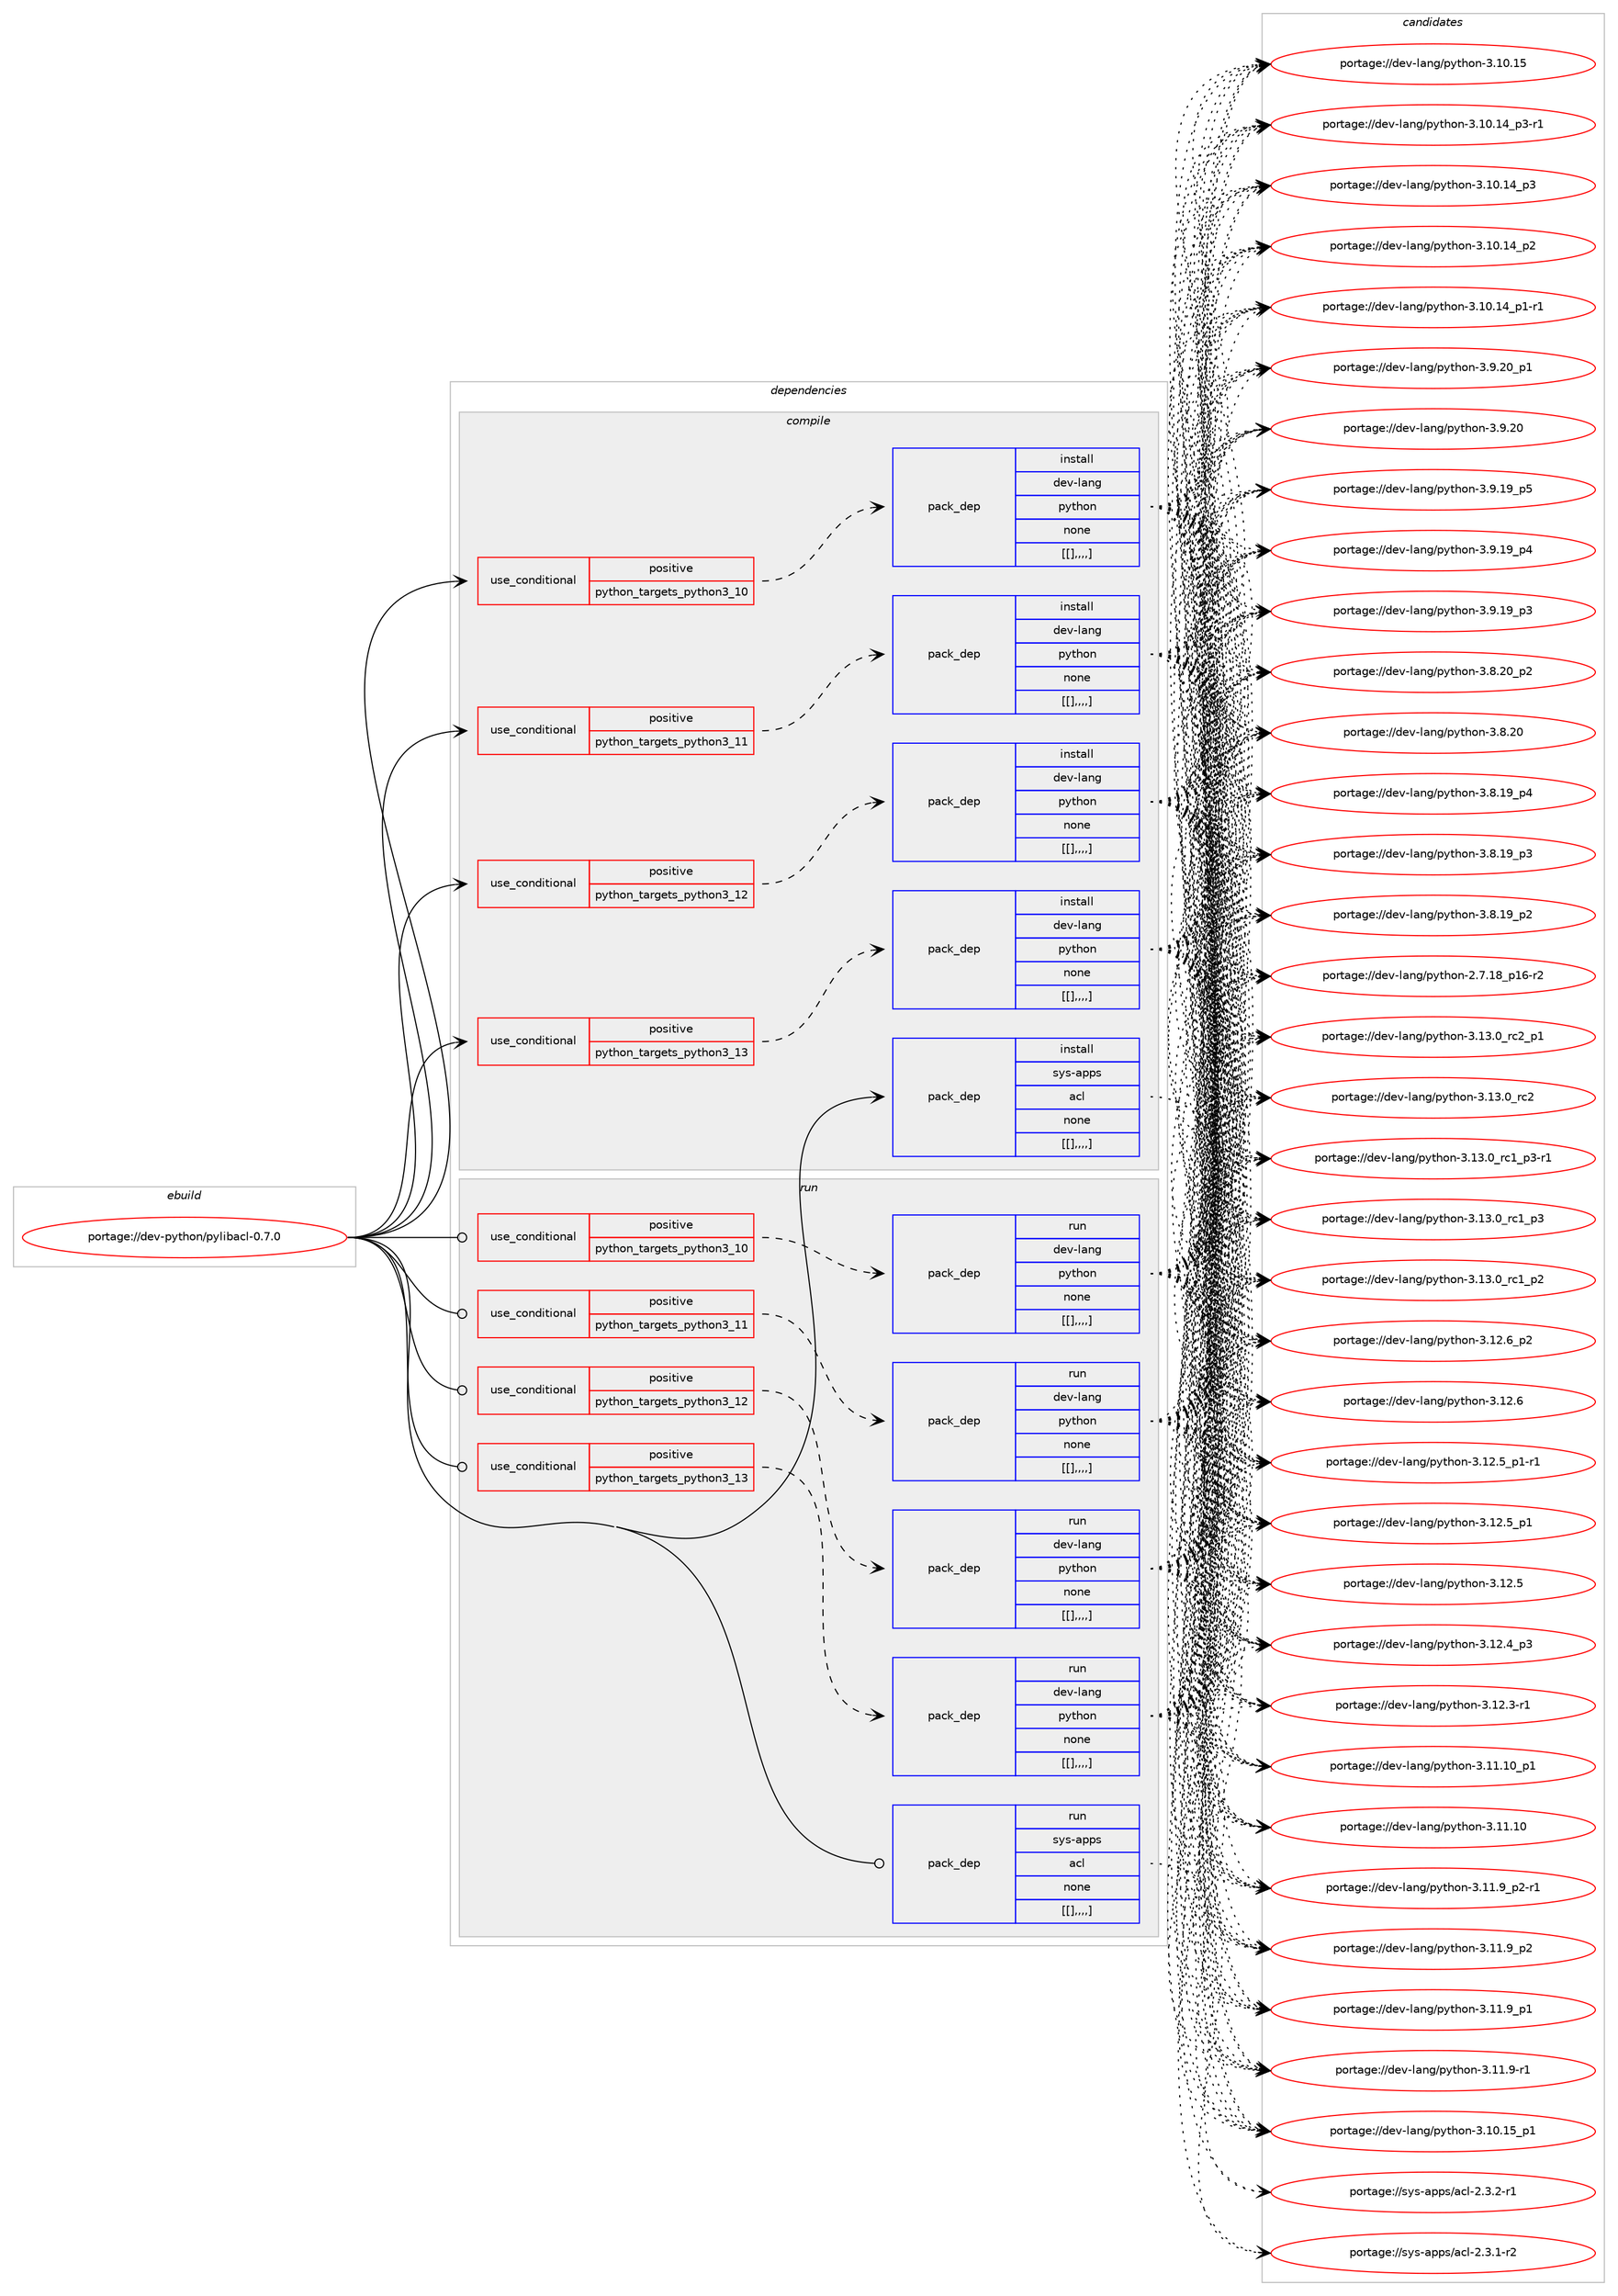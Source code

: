 digraph prolog {

# *************
# Graph options
# *************

newrank=true;
concentrate=true;
compound=true;
graph [rankdir=LR,fontname=Helvetica,fontsize=10,ranksep=1.5];#, ranksep=2.5, nodesep=0.2];
edge  [arrowhead=vee];
node  [fontname=Helvetica,fontsize=10];

# **********
# The ebuild
# **********

subgraph cluster_leftcol {
color=gray;
label=<<i>ebuild</i>>;
id [label="portage://dev-python/pylibacl-0.7.0", color=red, width=4, href="../dev-python/pylibacl-0.7.0.svg"];
}

# ****************
# The dependencies
# ****************

subgraph cluster_midcol {
color=gray;
label=<<i>dependencies</i>>;
subgraph cluster_compile {
fillcolor="#eeeeee";
style=filled;
label=<<i>compile</i>>;
subgraph cond38548 {
dependency159549 [label=<<TABLE BORDER="0" CELLBORDER="1" CELLSPACING="0" CELLPADDING="4"><TR><TD ROWSPAN="3" CELLPADDING="10">use_conditional</TD></TR><TR><TD>positive</TD></TR><TR><TD>python_targets_python3_10</TD></TR></TABLE>>, shape=none, color=red];
subgraph pack119776 {
dependency159550 [label=<<TABLE BORDER="0" CELLBORDER="1" CELLSPACING="0" CELLPADDING="4" WIDTH="220"><TR><TD ROWSPAN="6" CELLPADDING="30">pack_dep</TD></TR><TR><TD WIDTH="110">install</TD></TR><TR><TD>dev-lang</TD></TR><TR><TD>python</TD></TR><TR><TD>none</TD></TR><TR><TD>[[],,,,]</TD></TR></TABLE>>, shape=none, color=blue];
}
dependency159549:e -> dependency159550:w [weight=20,style="dashed",arrowhead="vee"];
}
id:e -> dependency159549:w [weight=20,style="solid",arrowhead="vee"];
subgraph cond38549 {
dependency159551 [label=<<TABLE BORDER="0" CELLBORDER="1" CELLSPACING="0" CELLPADDING="4"><TR><TD ROWSPAN="3" CELLPADDING="10">use_conditional</TD></TR><TR><TD>positive</TD></TR><TR><TD>python_targets_python3_11</TD></TR></TABLE>>, shape=none, color=red];
subgraph pack119777 {
dependency159552 [label=<<TABLE BORDER="0" CELLBORDER="1" CELLSPACING="0" CELLPADDING="4" WIDTH="220"><TR><TD ROWSPAN="6" CELLPADDING="30">pack_dep</TD></TR><TR><TD WIDTH="110">install</TD></TR><TR><TD>dev-lang</TD></TR><TR><TD>python</TD></TR><TR><TD>none</TD></TR><TR><TD>[[],,,,]</TD></TR></TABLE>>, shape=none, color=blue];
}
dependency159551:e -> dependency159552:w [weight=20,style="dashed",arrowhead="vee"];
}
id:e -> dependency159551:w [weight=20,style="solid",arrowhead="vee"];
subgraph cond38550 {
dependency159553 [label=<<TABLE BORDER="0" CELLBORDER="1" CELLSPACING="0" CELLPADDING="4"><TR><TD ROWSPAN="3" CELLPADDING="10">use_conditional</TD></TR><TR><TD>positive</TD></TR><TR><TD>python_targets_python3_12</TD></TR></TABLE>>, shape=none, color=red];
subgraph pack119778 {
dependency159554 [label=<<TABLE BORDER="0" CELLBORDER="1" CELLSPACING="0" CELLPADDING="4" WIDTH="220"><TR><TD ROWSPAN="6" CELLPADDING="30">pack_dep</TD></TR><TR><TD WIDTH="110">install</TD></TR><TR><TD>dev-lang</TD></TR><TR><TD>python</TD></TR><TR><TD>none</TD></TR><TR><TD>[[],,,,]</TD></TR></TABLE>>, shape=none, color=blue];
}
dependency159553:e -> dependency159554:w [weight=20,style="dashed",arrowhead="vee"];
}
id:e -> dependency159553:w [weight=20,style="solid",arrowhead="vee"];
subgraph cond38551 {
dependency159555 [label=<<TABLE BORDER="0" CELLBORDER="1" CELLSPACING="0" CELLPADDING="4"><TR><TD ROWSPAN="3" CELLPADDING="10">use_conditional</TD></TR><TR><TD>positive</TD></TR><TR><TD>python_targets_python3_13</TD></TR></TABLE>>, shape=none, color=red];
subgraph pack119779 {
dependency159556 [label=<<TABLE BORDER="0" CELLBORDER="1" CELLSPACING="0" CELLPADDING="4" WIDTH="220"><TR><TD ROWSPAN="6" CELLPADDING="30">pack_dep</TD></TR><TR><TD WIDTH="110">install</TD></TR><TR><TD>dev-lang</TD></TR><TR><TD>python</TD></TR><TR><TD>none</TD></TR><TR><TD>[[],,,,]</TD></TR></TABLE>>, shape=none, color=blue];
}
dependency159555:e -> dependency159556:w [weight=20,style="dashed",arrowhead="vee"];
}
id:e -> dependency159555:w [weight=20,style="solid",arrowhead="vee"];
subgraph pack119780 {
dependency159557 [label=<<TABLE BORDER="0" CELLBORDER="1" CELLSPACING="0" CELLPADDING="4" WIDTH="220"><TR><TD ROWSPAN="6" CELLPADDING="30">pack_dep</TD></TR><TR><TD WIDTH="110">install</TD></TR><TR><TD>sys-apps</TD></TR><TR><TD>acl</TD></TR><TR><TD>none</TD></TR><TR><TD>[[],,,,]</TD></TR></TABLE>>, shape=none, color=blue];
}
id:e -> dependency159557:w [weight=20,style="solid",arrowhead="vee"];
}
subgraph cluster_compileandrun {
fillcolor="#eeeeee";
style=filled;
label=<<i>compile and run</i>>;
}
subgraph cluster_run {
fillcolor="#eeeeee";
style=filled;
label=<<i>run</i>>;
subgraph cond38552 {
dependency159558 [label=<<TABLE BORDER="0" CELLBORDER="1" CELLSPACING="0" CELLPADDING="4"><TR><TD ROWSPAN="3" CELLPADDING="10">use_conditional</TD></TR><TR><TD>positive</TD></TR><TR><TD>python_targets_python3_10</TD></TR></TABLE>>, shape=none, color=red];
subgraph pack119781 {
dependency159559 [label=<<TABLE BORDER="0" CELLBORDER="1" CELLSPACING="0" CELLPADDING="4" WIDTH="220"><TR><TD ROWSPAN="6" CELLPADDING="30">pack_dep</TD></TR><TR><TD WIDTH="110">run</TD></TR><TR><TD>dev-lang</TD></TR><TR><TD>python</TD></TR><TR><TD>none</TD></TR><TR><TD>[[],,,,]</TD></TR></TABLE>>, shape=none, color=blue];
}
dependency159558:e -> dependency159559:w [weight=20,style="dashed",arrowhead="vee"];
}
id:e -> dependency159558:w [weight=20,style="solid",arrowhead="odot"];
subgraph cond38553 {
dependency159560 [label=<<TABLE BORDER="0" CELLBORDER="1" CELLSPACING="0" CELLPADDING="4"><TR><TD ROWSPAN="3" CELLPADDING="10">use_conditional</TD></TR><TR><TD>positive</TD></TR><TR><TD>python_targets_python3_11</TD></TR></TABLE>>, shape=none, color=red];
subgraph pack119782 {
dependency159561 [label=<<TABLE BORDER="0" CELLBORDER="1" CELLSPACING="0" CELLPADDING="4" WIDTH="220"><TR><TD ROWSPAN="6" CELLPADDING="30">pack_dep</TD></TR><TR><TD WIDTH="110">run</TD></TR><TR><TD>dev-lang</TD></TR><TR><TD>python</TD></TR><TR><TD>none</TD></TR><TR><TD>[[],,,,]</TD></TR></TABLE>>, shape=none, color=blue];
}
dependency159560:e -> dependency159561:w [weight=20,style="dashed",arrowhead="vee"];
}
id:e -> dependency159560:w [weight=20,style="solid",arrowhead="odot"];
subgraph cond38554 {
dependency159562 [label=<<TABLE BORDER="0" CELLBORDER="1" CELLSPACING="0" CELLPADDING="4"><TR><TD ROWSPAN="3" CELLPADDING="10">use_conditional</TD></TR><TR><TD>positive</TD></TR><TR><TD>python_targets_python3_12</TD></TR></TABLE>>, shape=none, color=red];
subgraph pack119783 {
dependency159563 [label=<<TABLE BORDER="0" CELLBORDER="1" CELLSPACING="0" CELLPADDING="4" WIDTH="220"><TR><TD ROWSPAN="6" CELLPADDING="30">pack_dep</TD></TR><TR><TD WIDTH="110">run</TD></TR><TR><TD>dev-lang</TD></TR><TR><TD>python</TD></TR><TR><TD>none</TD></TR><TR><TD>[[],,,,]</TD></TR></TABLE>>, shape=none, color=blue];
}
dependency159562:e -> dependency159563:w [weight=20,style="dashed",arrowhead="vee"];
}
id:e -> dependency159562:w [weight=20,style="solid",arrowhead="odot"];
subgraph cond38555 {
dependency159564 [label=<<TABLE BORDER="0" CELLBORDER="1" CELLSPACING="0" CELLPADDING="4"><TR><TD ROWSPAN="3" CELLPADDING="10">use_conditional</TD></TR><TR><TD>positive</TD></TR><TR><TD>python_targets_python3_13</TD></TR></TABLE>>, shape=none, color=red];
subgraph pack119784 {
dependency159565 [label=<<TABLE BORDER="0" CELLBORDER="1" CELLSPACING="0" CELLPADDING="4" WIDTH="220"><TR><TD ROWSPAN="6" CELLPADDING="30">pack_dep</TD></TR><TR><TD WIDTH="110">run</TD></TR><TR><TD>dev-lang</TD></TR><TR><TD>python</TD></TR><TR><TD>none</TD></TR><TR><TD>[[],,,,]</TD></TR></TABLE>>, shape=none, color=blue];
}
dependency159564:e -> dependency159565:w [weight=20,style="dashed",arrowhead="vee"];
}
id:e -> dependency159564:w [weight=20,style="solid",arrowhead="odot"];
subgraph pack119785 {
dependency159566 [label=<<TABLE BORDER="0" CELLBORDER="1" CELLSPACING="0" CELLPADDING="4" WIDTH="220"><TR><TD ROWSPAN="6" CELLPADDING="30">pack_dep</TD></TR><TR><TD WIDTH="110">run</TD></TR><TR><TD>sys-apps</TD></TR><TR><TD>acl</TD></TR><TR><TD>none</TD></TR><TR><TD>[[],,,,]</TD></TR></TABLE>>, shape=none, color=blue];
}
id:e -> dependency159566:w [weight=20,style="solid",arrowhead="odot"];
}
}

# **************
# The candidates
# **************

subgraph cluster_choices {
rank=same;
color=gray;
label=<<i>candidates</i>>;

subgraph choice119776 {
color=black;
nodesep=1;
choice100101118451089711010347112121116104111110455146495146489511499509511249 [label="portage://dev-lang/python-3.13.0_rc2_p1", color=red, width=4,href="../dev-lang/python-3.13.0_rc2_p1.svg"];
choice10010111845108971101034711212111610411111045514649514648951149950 [label="portage://dev-lang/python-3.13.0_rc2", color=red, width=4,href="../dev-lang/python-3.13.0_rc2.svg"];
choice1001011184510897110103471121211161041111104551464951464895114994995112514511449 [label="portage://dev-lang/python-3.13.0_rc1_p3-r1", color=red, width=4,href="../dev-lang/python-3.13.0_rc1_p3-r1.svg"];
choice100101118451089711010347112121116104111110455146495146489511499499511251 [label="portage://dev-lang/python-3.13.0_rc1_p3", color=red, width=4,href="../dev-lang/python-3.13.0_rc1_p3.svg"];
choice100101118451089711010347112121116104111110455146495146489511499499511250 [label="portage://dev-lang/python-3.13.0_rc1_p2", color=red, width=4,href="../dev-lang/python-3.13.0_rc1_p2.svg"];
choice100101118451089711010347112121116104111110455146495046549511250 [label="portage://dev-lang/python-3.12.6_p2", color=red, width=4,href="../dev-lang/python-3.12.6_p2.svg"];
choice10010111845108971101034711212111610411111045514649504654 [label="portage://dev-lang/python-3.12.6", color=red, width=4,href="../dev-lang/python-3.12.6.svg"];
choice1001011184510897110103471121211161041111104551464950465395112494511449 [label="portage://dev-lang/python-3.12.5_p1-r1", color=red, width=4,href="../dev-lang/python-3.12.5_p1-r1.svg"];
choice100101118451089711010347112121116104111110455146495046539511249 [label="portage://dev-lang/python-3.12.5_p1", color=red, width=4,href="../dev-lang/python-3.12.5_p1.svg"];
choice10010111845108971101034711212111610411111045514649504653 [label="portage://dev-lang/python-3.12.5", color=red, width=4,href="../dev-lang/python-3.12.5.svg"];
choice100101118451089711010347112121116104111110455146495046529511251 [label="portage://dev-lang/python-3.12.4_p3", color=red, width=4,href="../dev-lang/python-3.12.4_p3.svg"];
choice100101118451089711010347112121116104111110455146495046514511449 [label="portage://dev-lang/python-3.12.3-r1", color=red, width=4,href="../dev-lang/python-3.12.3-r1.svg"];
choice10010111845108971101034711212111610411111045514649494649489511249 [label="portage://dev-lang/python-3.11.10_p1", color=red, width=4,href="../dev-lang/python-3.11.10_p1.svg"];
choice1001011184510897110103471121211161041111104551464949464948 [label="portage://dev-lang/python-3.11.10", color=red, width=4,href="../dev-lang/python-3.11.10.svg"];
choice1001011184510897110103471121211161041111104551464949465795112504511449 [label="portage://dev-lang/python-3.11.9_p2-r1", color=red, width=4,href="../dev-lang/python-3.11.9_p2-r1.svg"];
choice100101118451089711010347112121116104111110455146494946579511250 [label="portage://dev-lang/python-3.11.9_p2", color=red, width=4,href="../dev-lang/python-3.11.9_p2.svg"];
choice100101118451089711010347112121116104111110455146494946579511249 [label="portage://dev-lang/python-3.11.9_p1", color=red, width=4,href="../dev-lang/python-3.11.9_p1.svg"];
choice100101118451089711010347112121116104111110455146494946574511449 [label="portage://dev-lang/python-3.11.9-r1", color=red, width=4,href="../dev-lang/python-3.11.9-r1.svg"];
choice10010111845108971101034711212111610411111045514649484649539511249 [label="portage://dev-lang/python-3.10.15_p1", color=red, width=4,href="../dev-lang/python-3.10.15_p1.svg"];
choice1001011184510897110103471121211161041111104551464948464953 [label="portage://dev-lang/python-3.10.15", color=red, width=4,href="../dev-lang/python-3.10.15.svg"];
choice100101118451089711010347112121116104111110455146494846495295112514511449 [label="portage://dev-lang/python-3.10.14_p3-r1", color=red, width=4,href="../dev-lang/python-3.10.14_p3-r1.svg"];
choice10010111845108971101034711212111610411111045514649484649529511251 [label="portage://dev-lang/python-3.10.14_p3", color=red, width=4,href="../dev-lang/python-3.10.14_p3.svg"];
choice10010111845108971101034711212111610411111045514649484649529511250 [label="portage://dev-lang/python-3.10.14_p2", color=red, width=4,href="../dev-lang/python-3.10.14_p2.svg"];
choice100101118451089711010347112121116104111110455146494846495295112494511449 [label="portage://dev-lang/python-3.10.14_p1-r1", color=red, width=4,href="../dev-lang/python-3.10.14_p1-r1.svg"];
choice100101118451089711010347112121116104111110455146574650489511249 [label="portage://dev-lang/python-3.9.20_p1", color=red, width=4,href="../dev-lang/python-3.9.20_p1.svg"];
choice10010111845108971101034711212111610411111045514657465048 [label="portage://dev-lang/python-3.9.20", color=red, width=4,href="../dev-lang/python-3.9.20.svg"];
choice100101118451089711010347112121116104111110455146574649579511253 [label="portage://dev-lang/python-3.9.19_p5", color=red, width=4,href="../dev-lang/python-3.9.19_p5.svg"];
choice100101118451089711010347112121116104111110455146574649579511252 [label="portage://dev-lang/python-3.9.19_p4", color=red, width=4,href="../dev-lang/python-3.9.19_p4.svg"];
choice100101118451089711010347112121116104111110455146574649579511251 [label="portage://dev-lang/python-3.9.19_p3", color=red, width=4,href="../dev-lang/python-3.9.19_p3.svg"];
choice100101118451089711010347112121116104111110455146564650489511250 [label="portage://dev-lang/python-3.8.20_p2", color=red, width=4,href="../dev-lang/python-3.8.20_p2.svg"];
choice10010111845108971101034711212111610411111045514656465048 [label="portage://dev-lang/python-3.8.20", color=red, width=4,href="../dev-lang/python-3.8.20.svg"];
choice100101118451089711010347112121116104111110455146564649579511252 [label="portage://dev-lang/python-3.8.19_p4", color=red, width=4,href="../dev-lang/python-3.8.19_p4.svg"];
choice100101118451089711010347112121116104111110455146564649579511251 [label="portage://dev-lang/python-3.8.19_p3", color=red, width=4,href="../dev-lang/python-3.8.19_p3.svg"];
choice100101118451089711010347112121116104111110455146564649579511250 [label="portage://dev-lang/python-3.8.19_p2", color=red, width=4,href="../dev-lang/python-3.8.19_p2.svg"];
choice100101118451089711010347112121116104111110455046554649569511249544511450 [label="portage://dev-lang/python-2.7.18_p16-r2", color=red, width=4,href="../dev-lang/python-2.7.18_p16-r2.svg"];
dependency159550:e -> choice100101118451089711010347112121116104111110455146495146489511499509511249:w [style=dotted,weight="100"];
dependency159550:e -> choice10010111845108971101034711212111610411111045514649514648951149950:w [style=dotted,weight="100"];
dependency159550:e -> choice1001011184510897110103471121211161041111104551464951464895114994995112514511449:w [style=dotted,weight="100"];
dependency159550:e -> choice100101118451089711010347112121116104111110455146495146489511499499511251:w [style=dotted,weight="100"];
dependency159550:e -> choice100101118451089711010347112121116104111110455146495146489511499499511250:w [style=dotted,weight="100"];
dependency159550:e -> choice100101118451089711010347112121116104111110455146495046549511250:w [style=dotted,weight="100"];
dependency159550:e -> choice10010111845108971101034711212111610411111045514649504654:w [style=dotted,weight="100"];
dependency159550:e -> choice1001011184510897110103471121211161041111104551464950465395112494511449:w [style=dotted,weight="100"];
dependency159550:e -> choice100101118451089711010347112121116104111110455146495046539511249:w [style=dotted,weight="100"];
dependency159550:e -> choice10010111845108971101034711212111610411111045514649504653:w [style=dotted,weight="100"];
dependency159550:e -> choice100101118451089711010347112121116104111110455146495046529511251:w [style=dotted,weight="100"];
dependency159550:e -> choice100101118451089711010347112121116104111110455146495046514511449:w [style=dotted,weight="100"];
dependency159550:e -> choice10010111845108971101034711212111610411111045514649494649489511249:w [style=dotted,weight="100"];
dependency159550:e -> choice1001011184510897110103471121211161041111104551464949464948:w [style=dotted,weight="100"];
dependency159550:e -> choice1001011184510897110103471121211161041111104551464949465795112504511449:w [style=dotted,weight="100"];
dependency159550:e -> choice100101118451089711010347112121116104111110455146494946579511250:w [style=dotted,weight="100"];
dependency159550:e -> choice100101118451089711010347112121116104111110455146494946579511249:w [style=dotted,weight="100"];
dependency159550:e -> choice100101118451089711010347112121116104111110455146494946574511449:w [style=dotted,weight="100"];
dependency159550:e -> choice10010111845108971101034711212111610411111045514649484649539511249:w [style=dotted,weight="100"];
dependency159550:e -> choice1001011184510897110103471121211161041111104551464948464953:w [style=dotted,weight="100"];
dependency159550:e -> choice100101118451089711010347112121116104111110455146494846495295112514511449:w [style=dotted,weight="100"];
dependency159550:e -> choice10010111845108971101034711212111610411111045514649484649529511251:w [style=dotted,weight="100"];
dependency159550:e -> choice10010111845108971101034711212111610411111045514649484649529511250:w [style=dotted,weight="100"];
dependency159550:e -> choice100101118451089711010347112121116104111110455146494846495295112494511449:w [style=dotted,weight="100"];
dependency159550:e -> choice100101118451089711010347112121116104111110455146574650489511249:w [style=dotted,weight="100"];
dependency159550:e -> choice10010111845108971101034711212111610411111045514657465048:w [style=dotted,weight="100"];
dependency159550:e -> choice100101118451089711010347112121116104111110455146574649579511253:w [style=dotted,weight="100"];
dependency159550:e -> choice100101118451089711010347112121116104111110455146574649579511252:w [style=dotted,weight="100"];
dependency159550:e -> choice100101118451089711010347112121116104111110455146574649579511251:w [style=dotted,weight="100"];
dependency159550:e -> choice100101118451089711010347112121116104111110455146564650489511250:w [style=dotted,weight="100"];
dependency159550:e -> choice10010111845108971101034711212111610411111045514656465048:w [style=dotted,weight="100"];
dependency159550:e -> choice100101118451089711010347112121116104111110455146564649579511252:w [style=dotted,weight="100"];
dependency159550:e -> choice100101118451089711010347112121116104111110455146564649579511251:w [style=dotted,weight="100"];
dependency159550:e -> choice100101118451089711010347112121116104111110455146564649579511250:w [style=dotted,weight="100"];
dependency159550:e -> choice100101118451089711010347112121116104111110455046554649569511249544511450:w [style=dotted,weight="100"];
}
subgraph choice119777 {
color=black;
nodesep=1;
choice100101118451089711010347112121116104111110455146495146489511499509511249 [label="portage://dev-lang/python-3.13.0_rc2_p1", color=red, width=4,href="../dev-lang/python-3.13.0_rc2_p1.svg"];
choice10010111845108971101034711212111610411111045514649514648951149950 [label="portage://dev-lang/python-3.13.0_rc2", color=red, width=4,href="../dev-lang/python-3.13.0_rc2.svg"];
choice1001011184510897110103471121211161041111104551464951464895114994995112514511449 [label="portage://dev-lang/python-3.13.0_rc1_p3-r1", color=red, width=4,href="../dev-lang/python-3.13.0_rc1_p3-r1.svg"];
choice100101118451089711010347112121116104111110455146495146489511499499511251 [label="portage://dev-lang/python-3.13.0_rc1_p3", color=red, width=4,href="../dev-lang/python-3.13.0_rc1_p3.svg"];
choice100101118451089711010347112121116104111110455146495146489511499499511250 [label="portage://dev-lang/python-3.13.0_rc1_p2", color=red, width=4,href="../dev-lang/python-3.13.0_rc1_p2.svg"];
choice100101118451089711010347112121116104111110455146495046549511250 [label="portage://dev-lang/python-3.12.6_p2", color=red, width=4,href="../dev-lang/python-3.12.6_p2.svg"];
choice10010111845108971101034711212111610411111045514649504654 [label="portage://dev-lang/python-3.12.6", color=red, width=4,href="../dev-lang/python-3.12.6.svg"];
choice1001011184510897110103471121211161041111104551464950465395112494511449 [label="portage://dev-lang/python-3.12.5_p1-r1", color=red, width=4,href="../dev-lang/python-3.12.5_p1-r1.svg"];
choice100101118451089711010347112121116104111110455146495046539511249 [label="portage://dev-lang/python-3.12.5_p1", color=red, width=4,href="../dev-lang/python-3.12.5_p1.svg"];
choice10010111845108971101034711212111610411111045514649504653 [label="portage://dev-lang/python-3.12.5", color=red, width=4,href="../dev-lang/python-3.12.5.svg"];
choice100101118451089711010347112121116104111110455146495046529511251 [label="portage://dev-lang/python-3.12.4_p3", color=red, width=4,href="../dev-lang/python-3.12.4_p3.svg"];
choice100101118451089711010347112121116104111110455146495046514511449 [label="portage://dev-lang/python-3.12.3-r1", color=red, width=4,href="../dev-lang/python-3.12.3-r1.svg"];
choice10010111845108971101034711212111610411111045514649494649489511249 [label="portage://dev-lang/python-3.11.10_p1", color=red, width=4,href="../dev-lang/python-3.11.10_p1.svg"];
choice1001011184510897110103471121211161041111104551464949464948 [label="portage://dev-lang/python-3.11.10", color=red, width=4,href="../dev-lang/python-3.11.10.svg"];
choice1001011184510897110103471121211161041111104551464949465795112504511449 [label="portage://dev-lang/python-3.11.9_p2-r1", color=red, width=4,href="../dev-lang/python-3.11.9_p2-r1.svg"];
choice100101118451089711010347112121116104111110455146494946579511250 [label="portage://dev-lang/python-3.11.9_p2", color=red, width=4,href="../dev-lang/python-3.11.9_p2.svg"];
choice100101118451089711010347112121116104111110455146494946579511249 [label="portage://dev-lang/python-3.11.9_p1", color=red, width=4,href="../dev-lang/python-3.11.9_p1.svg"];
choice100101118451089711010347112121116104111110455146494946574511449 [label="portage://dev-lang/python-3.11.9-r1", color=red, width=4,href="../dev-lang/python-3.11.9-r1.svg"];
choice10010111845108971101034711212111610411111045514649484649539511249 [label="portage://dev-lang/python-3.10.15_p1", color=red, width=4,href="../dev-lang/python-3.10.15_p1.svg"];
choice1001011184510897110103471121211161041111104551464948464953 [label="portage://dev-lang/python-3.10.15", color=red, width=4,href="../dev-lang/python-3.10.15.svg"];
choice100101118451089711010347112121116104111110455146494846495295112514511449 [label="portage://dev-lang/python-3.10.14_p3-r1", color=red, width=4,href="../dev-lang/python-3.10.14_p3-r1.svg"];
choice10010111845108971101034711212111610411111045514649484649529511251 [label="portage://dev-lang/python-3.10.14_p3", color=red, width=4,href="../dev-lang/python-3.10.14_p3.svg"];
choice10010111845108971101034711212111610411111045514649484649529511250 [label="portage://dev-lang/python-3.10.14_p2", color=red, width=4,href="../dev-lang/python-3.10.14_p2.svg"];
choice100101118451089711010347112121116104111110455146494846495295112494511449 [label="portage://dev-lang/python-3.10.14_p1-r1", color=red, width=4,href="../dev-lang/python-3.10.14_p1-r1.svg"];
choice100101118451089711010347112121116104111110455146574650489511249 [label="portage://dev-lang/python-3.9.20_p1", color=red, width=4,href="../dev-lang/python-3.9.20_p1.svg"];
choice10010111845108971101034711212111610411111045514657465048 [label="portage://dev-lang/python-3.9.20", color=red, width=4,href="../dev-lang/python-3.9.20.svg"];
choice100101118451089711010347112121116104111110455146574649579511253 [label="portage://dev-lang/python-3.9.19_p5", color=red, width=4,href="../dev-lang/python-3.9.19_p5.svg"];
choice100101118451089711010347112121116104111110455146574649579511252 [label="portage://dev-lang/python-3.9.19_p4", color=red, width=4,href="../dev-lang/python-3.9.19_p4.svg"];
choice100101118451089711010347112121116104111110455146574649579511251 [label="portage://dev-lang/python-3.9.19_p3", color=red, width=4,href="../dev-lang/python-3.9.19_p3.svg"];
choice100101118451089711010347112121116104111110455146564650489511250 [label="portage://dev-lang/python-3.8.20_p2", color=red, width=4,href="../dev-lang/python-3.8.20_p2.svg"];
choice10010111845108971101034711212111610411111045514656465048 [label="portage://dev-lang/python-3.8.20", color=red, width=4,href="../dev-lang/python-3.8.20.svg"];
choice100101118451089711010347112121116104111110455146564649579511252 [label="portage://dev-lang/python-3.8.19_p4", color=red, width=4,href="../dev-lang/python-3.8.19_p4.svg"];
choice100101118451089711010347112121116104111110455146564649579511251 [label="portage://dev-lang/python-3.8.19_p3", color=red, width=4,href="../dev-lang/python-3.8.19_p3.svg"];
choice100101118451089711010347112121116104111110455146564649579511250 [label="portage://dev-lang/python-3.8.19_p2", color=red, width=4,href="../dev-lang/python-3.8.19_p2.svg"];
choice100101118451089711010347112121116104111110455046554649569511249544511450 [label="portage://dev-lang/python-2.7.18_p16-r2", color=red, width=4,href="../dev-lang/python-2.7.18_p16-r2.svg"];
dependency159552:e -> choice100101118451089711010347112121116104111110455146495146489511499509511249:w [style=dotted,weight="100"];
dependency159552:e -> choice10010111845108971101034711212111610411111045514649514648951149950:w [style=dotted,weight="100"];
dependency159552:e -> choice1001011184510897110103471121211161041111104551464951464895114994995112514511449:w [style=dotted,weight="100"];
dependency159552:e -> choice100101118451089711010347112121116104111110455146495146489511499499511251:w [style=dotted,weight="100"];
dependency159552:e -> choice100101118451089711010347112121116104111110455146495146489511499499511250:w [style=dotted,weight="100"];
dependency159552:e -> choice100101118451089711010347112121116104111110455146495046549511250:w [style=dotted,weight="100"];
dependency159552:e -> choice10010111845108971101034711212111610411111045514649504654:w [style=dotted,weight="100"];
dependency159552:e -> choice1001011184510897110103471121211161041111104551464950465395112494511449:w [style=dotted,weight="100"];
dependency159552:e -> choice100101118451089711010347112121116104111110455146495046539511249:w [style=dotted,weight="100"];
dependency159552:e -> choice10010111845108971101034711212111610411111045514649504653:w [style=dotted,weight="100"];
dependency159552:e -> choice100101118451089711010347112121116104111110455146495046529511251:w [style=dotted,weight="100"];
dependency159552:e -> choice100101118451089711010347112121116104111110455146495046514511449:w [style=dotted,weight="100"];
dependency159552:e -> choice10010111845108971101034711212111610411111045514649494649489511249:w [style=dotted,weight="100"];
dependency159552:e -> choice1001011184510897110103471121211161041111104551464949464948:w [style=dotted,weight="100"];
dependency159552:e -> choice1001011184510897110103471121211161041111104551464949465795112504511449:w [style=dotted,weight="100"];
dependency159552:e -> choice100101118451089711010347112121116104111110455146494946579511250:w [style=dotted,weight="100"];
dependency159552:e -> choice100101118451089711010347112121116104111110455146494946579511249:w [style=dotted,weight="100"];
dependency159552:e -> choice100101118451089711010347112121116104111110455146494946574511449:w [style=dotted,weight="100"];
dependency159552:e -> choice10010111845108971101034711212111610411111045514649484649539511249:w [style=dotted,weight="100"];
dependency159552:e -> choice1001011184510897110103471121211161041111104551464948464953:w [style=dotted,weight="100"];
dependency159552:e -> choice100101118451089711010347112121116104111110455146494846495295112514511449:w [style=dotted,weight="100"];
dependency159552:e -> choice10010111845108971101034711212111610411111045514649484649529511251:w [style=dotted,weight="100"];
dependency159552:e -> choice10010111845108971101034711212111610411111045514649484649529511250:w [style=dotted,weight="100"];
dependency159552:e -> choice100101118451089711010347112121116104111110455146494846495295112494511449:w [style=dotted,weight="100"];
dependency159552:e -> choice100101118451089711010347112121116104111110455146574650489511249:w [style=dotted,weight="100"];
dependency159552:e -> choice10010111845108971101034711212111610411111045514657465048:w [style=dotted,weight="100"];
dependency159552:e -> choice100101118451089711010347112121116104111110455146574649579511253:w [style=dotted,weight="100"];
dependency159552:e -> choice100101118451089711010347112121116104111110455146574649579511252:w [style=dotted,weight="100"];
dependency159552:e -> choice100101118451089711010347112121116104111110455146574649579511251:w [style=dotted,weight="100"];
dependency159552:e -> choice100101118451089711010347112121116104111110455146564650489511250:w [style=dotted,weight="100"];
dependency159552:e -> choice10010111845108971101034711212111610411111045514656465048:w [style=dotted,weight="100"];
dependency159552:e -> choice100101118451089711010347112121116104111110455146564649579511252:w [style=dotted,weight="100"];
dependency159552:e -> choice100101118451089711010347112121116104111110455146564649579511251:w [style=dotted,weight="100"];
dependency159552:e -> choice100101118451089711010347112121116104111110455146564649579511250:w [style=dotted,weight="100"];
dependency159552:e -> choice100101118451089711010347112121116104111110455046554649569511249544511450:w [style=dotted,weight="100"];
}
subgraph choice119778 {
color=black;
nodesep=1;
choice100101118451089711010347112121116104111110455146495146489511499509511249 [label="portage://dev-lang/python-3.13.0_rc2_p1", color=red, width=4,href="../dev-lang/python-3.13.0_rc2_p1.svg"];
choice10010111845108971101034711212111610411111045514649514648951149950 [label="portage://dev-lang/python-3.13.0_rc2", color=red, width=4,href="../dev-lang/python-3.13.0_rc2.svg"];
choice1001011184510897110103471121211161041111104551464951464895114994995112514511449 [label="portage://dev-lang/python-3.13.0_rc1_p3-r1", color=red, width=4,href="../dev-lang/python-3.13.0_rc1_p3-r1.svg"];
choice100101118451089711010347112121116104111110455146495146489511499499511251 [label="portage://dev-lang/python-3.13.0_rc1_p3", color=red, width=4,href="../dev-lang/python-3.13.0_rc1_p3.svg"];
choice100101118451089711010347112121116104111110455146495146489511499499511250 [label="portage://dev-lang/python-3.13.0_rc1_p2", color=red, width=4,href="../dev-lang/python-3.13.0_rc1_p2.svg"];
choice100101118451089711010347112121116104111110455146495046549511250 [label="portage://dev-lang/python-3.12.6_p2", color=red, width=4,href="../dev-lang/python-3.12.6_p2.svg"];
choice10010111845108971101034711212111610411111045514649504654 [label="portage://dev-lang/python-3.12.6", color=red, width=4,href="../dev-lang/python-3.12.6.svg"];
choice1001011184510897110103471121211161041111104551464950465395112494511449 [label="portage://dev-lang/python-3.12.5_p1-r1", color=red, width=4,href="../dev-lang/python-3.12.5_p1-r1.svg"];
choice100101118451089711010347112121116104111110455146495046539511249 [label="portage://dev-lang/python-3.12.5_p1", color=red, width=4,href="../dev-lang/python-3.12.5_p1.svg"];
choice10010111845108971101034711212111610411111045514649504653 [label="portage://dev-lang/python-3.12.5", color=red, width=4,href="../dev-lang/python-3.12.5.svg"];
choice100101118451089711010347112121116104111110455146495046529511251 [label="portage://dev-lang/python-3.12.4_p3", color=red, width=4,href="../dev-lang/python-3.12.4_p3.svg"];
choice100101118451089711010347112121116104111110455146495046514511449 [label="portage://dev-lang/python-3.12.3-r1", color=red, width=4,href="../dev-lang/python-3.12.3-r1.svg"];
choice10010111845108971101034711212111610411111045514649494649489511249 [label="portage://dev-lang/python-3.11.10_p1", color=red, width=4,href="../dev-lang/python-3.11.10_p1.svg"];
choice1001011184510897110103471121211161041111104551464949464948 [label="portage://dev-lang/python-3.11.10", color=red, width=4,href="../dev-lang/python-3.11.10.svg"];
choice1001011184510897110103471121211161041111104551464949465795112504511449 [label="portage://dev-lang/python-3.11.9_p2-r1", color=red, width=4,href="../dev-lang/python-3.11.9_p2-r1.svg"];
choice100101118451089711010347112121116104111110455146494946579511250 [label="portage://dev-lang/python-3.11.9_p2", color=red, width=4,href="../dev-lang/python-3.11.9_p2.svg"];
choice100101118451089711010347112121116104111110455146494946579511249 [label="portage://dev-lang/python-3.11.9_p1", color=red, width=4,href="../dev-lang/python-3.11.9_p1.svg"];
choice100101118451089711010347112121116104111110455146494946574511449 [label="portage://dev-lang/python-3.11.9-r1", color=red, width=4,href="../dev-lang/python-3.11.9-r1.svg"];
choice10010111845108971101034711212111610411111045514649484649539511249 [label="portage://dev-lang/python-3.10.15_p1", color=red, width=4,href="../dev-lang/python-3.10.15_p1.svg"];
choice1001011184510897110103471121211161041111104551464948464953 [label="portage://dev-lang/python-3.10.15", color=red, width=4,href="../dev-lang/python-3.10.15.svg"];
choice100101118451089711010347112121116104111110455146494846495295112514511449 [label="portage://dev-lang/python-3.10.14_p3-r1", color=red, width=4,href="../dev-lang/python-3.10.14_p3-r1.svg"];
choice10010111845108971101034711212111610411111045514649484649529511251 [label="portage://dev-lang/python-3.10.14_p3", color=red, width=4,href="../dev-lang/python-3.10.14_p3.svg"];
choice10010111845108971101034711212111610411111045514649484649529511250 [label="portage://dev-lang/python-3.10.14_p2", color=red, width=4,href="../dev-lang/python-3.10.14_p2.svg"];
choice100101118451089711010347112121116104111110455146494846495295112494511449 [label="portage://dev-lang/python-3.10.14_p1-r1", color=red, width=4,href="../dev-lang/python-3.10.14_p1-r1.svg"];
choice100101118451089711010347112121116104111110455146574650489511249 [label="portage://dev-lang/python-3.9.20_p1", color=red, width=4,href="../dev-lang/python-3.9.20_p1.svg"];
choice10010111845108971101034711212111610411111045514657465048 [label="portage://dev-lang/python-3.9.20", color=red, width=4,href="../dev-lang/python-3.9.20.svg"];
choice100101118451089711010347112121116104111110455146574649579511253 [label="portage://dev-lang/python-3.9.19_p5", color=red, width=4,href="../dev-lang/python-3.9.19_p5.svg"];
choice100101118451089711010347112121116104111110455146574649579511252 [label="portage://dev-lang/python-3.9.19_p4", color=red, width=4,href="../dev-lang/python-3.9.19_p4.svg"];
choice100101118451089711010347112121116104111110455146574649579511251 [label="portage://dev-lang/python-3.9.19_p3", color=red, width=4,href="../dev-lang/python-3.9.19_p3.svg"];
choice100101118451089711010347112121116104111110455146564650489511250 [label="portage://dev-lang/python-3.8.20_p2", color=red, width=4,href="../dev-lang/python-3.8.20_p2.svg"];
choice10010111845108971101034711212111610411111045514656465048 [label="portage://dev-lang/python-3.8.20", color=red, width=4,href="../dev-lang/python-3.8.20.svg"];
choice100101118451089711010347112121116104111110455146564649579511252 [label="portage://dev-lang/python-3.8.19_p4", color=red, width=4,href="../dev-lang/python-3.8.19_p4.svg"];
choice100101118451089711010347112121116104111110455146564649579511251 [label="portage://dev-lang/python-3.8.19_p3", color=red, width=4,href="../dev-lang/python-3.8.19_p3.svg"];
choice100101118451089711010347112121116104111110455146564649579511250 [label="portage://dev-lang/python-3.8.19_p2", color=red, width=4,href="../dev-lang/python-3.8.19_p2.svg"];
choice100101118451089711010347112121116104111110455046554649569511249544511450 [label="portage://dev-lang/python-2.7.18_p16-r2", color=red, width=4,href="../dev-lang/python-2.7.18_p16-r2.svg"];
dependency159554:e -> choice100101118451089711010347112121116104111110455146495146489511499509511249:w [style=dotted,weight="100"];
dependency159554:e -> choice10010111845108971101034711212111610411111045514649514648951149950:w [style=dotted,weight="100"];
dependency159554:e -> choice1001011184510897110103471121211161041111104551464951464895114994995112514511449:w [style=dotted,weight="100"];
dependency159554:e -> choice100101118451089711010347112121116104111110455146495146489511499499511251:w [style=dotted,weight="100"];
dependency159554:e -> choice100101118451089711010347112121116104111110455146495146489511499499511250:w [style=dotted,weight="100"];
dependency159554:e -> choice100101118451089711010347112121116104111110455146495046549511250:w [style=dotted,weight="100"];
dependency159554:e -> choice10010111845108971101034711212111610411111045514649504654:w [style=dotted,weight="100"];
dependency159554:e -> choice1001011184510897110103471121211161041111104551464950465395112494511449:w [style=dotted,weight="100"];
dependency159554:e -> choice100101118451089711010347112121116104111110455146495046539511249:w [style=dotted,weight="100"];
dependency159554:e -> choice10010111845108971101034711212111610411111045514649504653:w [style=dotted,weight="100"];
dependency159554:e -> choice100101118451089711010347112121116104111110455146495046529511251:w [style=dotted,weight="100"];
dependency159554:e -> choice100101118451089711010347112121116104111110455146495046514511449:w [style=dotted,weight="100"];
dependency159554:e -> choice10010111845108971101034711212111610411111045514649494649489511249:w [style=dotted,weight="100"];
dependency159554:e -> choice1001011184510897110103471121211161041111104551464949464948:w [style=dotted,weight="100"];
dependency159554:e -> choice1001011184510897110103471121211161041111104551464949465795112504511449:w [style=dotted,weight="100"];
dependency159554:e -> choice100101118451089711010347112121116104111110455146494946579511250:w [style=dotted,weight="100"];
dependency159554:e -> choice100101118451089711010347112121116104111110455146494946579511249:w [style=dotted,weight="100"];
dependency159554:e -> choice100101118451089711010347112121116104111110455146494946574511449:w [style=dotted,weight="100"];
dependency159554:e -> choice10010111845108971101034711212111610411111045514649484649539511249:w [style=dotted,weight="100"];
dependency159554:e -> choice1001011184510897110103471121211161041111104551464948464953:w [style=dotted,weight="100"];
dependency159554:e -> choice100101118451089711010347112121116104111110455146494846495295112514511449:w [style=dotted,weight="100"];
dependency159554:e -> choice10010111845108971101034711212111610411111045514649484649529511251:w [style=dotted,weight="100"];
dependency159554:e -> choice10010111845108971101034711212111610411111045514649484649529511250:w [style=dotted,weight="100"];
dependency159554:e -> choice100101118451089711010347112121116104111110455146494846495295112494511449:w [style=dotted,weight="100"];
dependency159554:e -> choice100101118451089711010347112121116104111110455146574650489511249:w [style=dotted,weight="100"];
dependency159554:e -> choice10010111845108971101034711212111610411111045514657465048:w [style=dotted,weight="100"];
dependency159554:e -> choice100101118451089711010347112121116104111110455146574649579511253:w [style=dotted,weight="100"];
dependency159554:e -> choice100101118451089711010347112121116104111110455146574649579511252:w [style=dotted,weight="100"];
dependency159554:e -> choice100101118451089711010347112121116104111110455146574649579511251:w [style=dotted,weight="100"];
dependency159554:e -> choice100101118451089711010347112121116104111110455146564650489511250:w [style=dotted,weight="100"];
dependency159554:e -> choice10010111845108971101034711212111610411111045514656465048:w [style=dotted,weight="100"];
dependency159554:e -> choice100101118451089711010347112121116104111110455146564649579511252:w [style=dotted,weight="100"];
dependency159554:e -> choice100101118451089711010347112121116104111110455146564649579511251:w [style=dotted,weight="100"];
dependency159554:e -> choice100101118451089711010347112121116104111110455146564649579511250:w [style=dotted,weight="100"];
dependency159554:e -> choice100101118451089711010347112121116104111110455046554649569511249544511450:w [style=dotted,weight="100"];
}
subgraph choice119779 {
color=black;
nodesep=1;
choice100101118451089711010347112121116104111110455146495146489511499509511249 [label="portage://dev-lang/python-3.13.0_rc2_p1", color=red, width=4,href="../dev-lang/python-3.13.0_rc2_p1.svg"];
choice10010111845108971101034711212111610411111045514649514648951149950 [label="portage://dev-lang/python-3.13.0_rc2", color=red, width=4,href="../dev-lang/python-3.13.0_rc2.svg"];
choice1001011184510897110103471121211161041111104551464951464895114994995112514511449 [label="portage://dev-lang/python-3.13.0_rc1_p3-r1", color=red, width=4,href="../dev-lang/python-3.13.0_rc1_p3-r1.svg"];
choice100101118451089711010347112121116104111110455146495146489511499499511251 [label="portage://dev-lang/python-3.13.0_rc1_p3", color=red, width=4,href="../dev-lang/python-3.13.0_rc1_p3.svg"];
choice100101118451089711010347112121116104111110455146495146489511499499511250 [label="portage://dev-lang/python-3.13.0_rc1_p2", color=red, width=4,href="../dev-lang/python-3.13.0_rc1_p2.svg"];
choice100101118451089711010347112121116104111110455146495046549511250 [label="portage://dev-lang/python-3.12.6_p2", color=red, width=4,href="../dev-lang/python-3.12.6_p2.svg"];
choice10010111845108971101034711212111610411111045514649504654 [label="portage://dev-lang/python-3.12.6", color=red, width=4,href="../dev-lang/python-3.12.6.svg"];
choice1001011184510897110103471121211161041111104551464950465395112494511449 [label="portage://dev-lang/python-3.12.5_p1-r1", color=red, width=4,href="../dev-lang/python-3.12.5_p1-r1.svg"];
choice100101118451089711010347112121116104111110455146495046539511249 [label="portage://dev-lang/python-3.12.5_p1", color=red, width=4,href="../dev-lang/python-3.12.5_p1.svg"];
choice10010111845108971101034711212111610411111045514649504653 [label="portage://dev-lang/python-3.12.5", color=red, width=4,href="../dev-lang/python-3.12.5.svg"];
choice100101118451089711010347112121116104111110455146495046529511251 [label="portage://dev-lang/python-3.12.4_p3", color=red, width=4,href="../dev-lang/python-3.12.4_p3.svg"];
choice100101118451089711010347112121116104111110455146495046514511449 [label="portage://dev-lang/python-3.12.3-r1", color=red, width=4,href="../dev-lang/python-3.12.3-r1.svg"];
choice10010111845108971101034711212111610411111045514649494649489511249 [label="portage://dev-lang/python-3.11.10_p1", color=red, width=4,href="../dev-lang/python-3.11.10_p1.svg"];
choice1001011184510897110103471121211161041111104551464949464948 [label="portage://dev-lang/python-3.11.10", color=red, width=4,href="../dev-lang/python-3.11.10.svg"];
choice1001011184510897110103471121211161041111104551464949465795112504511449 [label="portage://dev-lang/python-3.11.9_p2-r1", color=red, width=4,href="../dev-lang/python-3.11.9_p2-r1.svg"];
choice100101118451089711010347112121116104111110455146494946579511250 [label="portage://dev-lang/python-3.11.9_p2", color=red, width=4,href="../dev-lang/python-3.11.9_p2.svg"];
choice100101118451089711010347112121116104111110455146494946579511249 [label="portage://dev-lang/python-3.11.9_p1", color=red, width=4,href="../dev-lang/python-3.11.9_p1.svg"];
choice100101118451089711010347112121116104111110455146494946574511449 [label="portage://dev-lang/python-3.11.9-r1", color=red, width=4,href="../dev-lang/python-3.11.9-r1.svg"];
choice10010111845108971101034711212111610411111045514649484649539511249 [label="portage://dev-lang/python-3.10.15_p1", color=red, width=4,href="../dev-lang/python-3.10.15_p1.svg"];
choice1001011184510897110103471121211161041111104551464948464953 [label="portage://dev-lang/python-3.10.15", color=red, width=4,href="../dev-lang/python-3.10.15.svg"];
choice100101118451089711010347112121116104111110455146494846495295112514511449 [label="portage://dev-lang/python-3.10.14_p3-r1", color=red, width=4,href="../dev-lang/python-3.10.14_p3-r1.svg"];
choice10010111845108971101034711212111610411111045514649484649529511251 [label="portage://dev-lang/python-3.10.14_p3", color=red, width=4,href="../dev-lang/python-3.10.14_p3.svg"];
choice10010111845108971101034711212111610411111045514649484649529511250 [label="portage://dev-lang/python-3.10.14_p2", color=red, width=4,href="../dev-lang/python-3.10.14_p2.svg"];
choice100101118451089711010347112121116104111110455146494846495295112494511449 [label="portage://dev-lang/python-3.10.14_p1-r1", color=red, width=4,href="../dev-lang/python-3.10.14_p1-r1.svg"];
choice100101118451089711010347112121116104111110455146574650489511249 [label="portage://dev-lang/python-3.9.20_p1", color=red, width=4,href="../dev-lang/python-3.9.20_p1.svg"];
choice10010111845108971101034711212111610411111045514657465048 [label="portage://dev-lang/python-3.9.20", color=red, width=4,href="../dev-lang/python-3.9.20.svg"];
choice100101118451089711010347112121116104111110455146574649579511253 [label="portage://dev-lang/python-3.9.19_p5", color=red, width=4,href="../dev-lang/python-3.9.19_p5.svg"];
choice100101118451089711010347112121116104111110455146574649579511252 [label="portage://dev-lang/python-3.9.19_p4", color=red, width=4,href="../dev-lang/python-3.9.19_p4.svg"];
choice100101118451089711010347112121116104111110455146574649579511251 [label="portage://dev-lang/python-3.9.19_p3", color=red, width=4,href="../dev-lang/python-3.9.19_p3.svg"];
choice100101118451089711010347112121116104111110455146564650489511250 [label="portage://dev-lang/python-3.8.20_p2", color=red, width=4,href="../dev-lang/python-3.8.20_p2.svg"];
choice10010111845108971101034711212111610411111045514656465048 [label="portage://dev-lang/python-3.8.20", color=red, width=4,href="../dev-lang/python-3.8.20.svg"];
choice100101118451089711010347112121116104111110455146564649579511252 [label="portage://dev-lang/python-3.8.19_p4", color=red, width=4,href="../dev-lang/python-3.8.19_p4.svg"];
choice100101118451089711010347112121116104111110455146564649579511251 [label="portage://dev-lang/python-3.8.19_p3", color=red, width=4,href="../dev-lang/python-3.8.19_p3.svg"];
choice100101118451089711010347112121116104111110455146564649579511250 [label="portage://dev-lang/python-3.8.19_p2", color=red, width=4,href="../dev-lang/python-3.8.19_p2.svg"];
choice100101118451089711010347112121116104111110455046554649569511249544511450 [label="portage://dev-lang/python-2.7.18_p16-r2", color=red, width=4,href="../dev-lang/python-2.7.18_p16-r2.svg"];
dependency159556:e -> choice100101118451089711010347112121116104111110455146495146489511499509511249:w [style=dotted,weight="100"];
dependency159556:e -> choice10010111845108971101034711212111610411111045514649514648951149950:w [style=dotted,weight="100"];
dependency159556:e -> choice1001011184510897110103471121211161041111104551464951464895114994995112514511449:w [style=dotted,weight="100"];
dependency159556:e -> choice100101118451089711010347112121116104111110455146495146489511499499511251:w [style=dotted,weight="100"];
dependency159556:e -> choice100101118451089711010347112121116104111110455146495146489511499499511250:w [style=dotted,weight="100"];
dependency159556:e -> choice100101118451089711010347112121116104111110455146495046549511250:w [style=dotted,weight="100"];
dependency159556:e -> choice10010111845108971101034711212111610411111045514649504654:w [style=dotted,weight="100"];
dependency159556:e -> choice1001011184510897110103471121211161041111104551464950465395112494511449:w [style=dotted,weight="100"];
dependency159556:e -> choice100101118451089711010347112121116104111110455146495046539511249:w [style=dotted,weight="100"];
dependency159556:e -> choice10010111845108971101034711212111610411111045514649504653:w [style=dotted,weight="100"];
dependency159556:e -> choice100101118451089711010347112121116104111110455146495046529511251:w [style=dotted,weight="100"];
dependency159556:e -> choice100101118451089711010347112121116104111110455146495046514511449:w [style=dotted,weight="100"];
dependency159556:e -> choice10010111845108971101034711212111610411111045514649494649489511249:w [style=dotted,weight="100"];
dependency159556:e -> choice1001011184510897110103471121211161041111104551464949464948:w [style=dotted,weight="100"];
dependency159556:e -> choice1001011184510897110103471121211161041111104551464949465795112504511449:w [style=dotted,weight="100"];
dependency159556:e -> choice100101118451089711010347112121116104111110455146494946579511250:w [style=dotted,weight="100"];
dependency159556:e -> choice100101118451089711010347112121116104111110455146494946579511249:w [style=dotted,weight="100"];
dependency159556:e -> choice100101118451089711010347112121116104111110455146494946574511449:w [style=dotted,weight="100"];
dependency159556:e -> choice10010111845108971101034711212111610411111045514649484649539511249:w [style=dotted,weight="100"];
dependency159556:e -> choice1001011184510897110103471121211161041111104551464948464953:w [style=dotted,weight="100"];
dependency159556:e -> choice100101118451089711010347112121116104111110455146494846495295112514511449:w [style=dotted,weight="100"];
dependency159556:e -> choice10010111845108971101034711212111610411111045514649484649529511251:w [style=dotted,weight="100"];
dependency159556:e -> choice10010111845108971101034711212111610411111045514649484649529511250:w [style=dotted,weight="100"];
dependency159556:e -> choice100101118451089711010347112121116104111110455146494846495295112494511449:w [style=dotted,weight="100"];
dependency159556:e -> choice100101118451089711010347112121116104111110455146574650489511249:w [style=dotted,weight="100"];
dependency159556:e -> choice10010111845108971101034711212111610411111045514657465048:w [style=dotted,weight="100"];
dependency159556:e -> choice100101118451089711010347112121116104111110455146574649579511253:w [style=dotted,weight="100"];
dependency159556:e -> choice100101118451089711010347112121116104111110455146574649579511252:w [style=dotted,weight="100"];
dependency159556:e -> choice100101118451089711010347112121116104111110455146574649579511251:w [style=dotted,weight="100"];
dependency159556:e -> choice100101118451089711010347112121116104111110455146564650489511250:w [style=dotted,weight="100"];
dependency159556:e -> choice10010111845108971101034711212111610411111045514656465048:w [style=dotted,weight="100"];
dependency159556:e -> choice100101118451089711010347112121116104111110455146564649579511252:w [style=dotted,weight="100"];
dependency159556:e -> choice100101118451089711010347112121116104111110455146564649579511251:w [style=dotted,weight="100"];
dependency159556:e -> choice100101118451089711010347112121116104111110455146564649579511250:w [style=dotted,weight="100"];
dependency159556:e -> choice100101118451089711010347112121116104111110455046554649569511249544511450:w [style=dotted,weight="100"];
}
subgraph choice119780 {
color=black;
nodesep=1;
choice11512111545971121121154797991084550465146504511449 [label="portage://sys-apps/acl-2.3.2-r1", color=red, width=4,href="../sys-apps/acl-2.3.2-r1.svg"];
choice11512111545971121121154797991084550465146494511450 [label="portage://sys-apps/acl-2.3.1-r2", color=red, width=4,href="../sys-apps/acl-2.3.1-r2.svg"];
dependency159557:e -> choice11512111545971121121154797991084550465146504511449:w [style=dotted,weight="100"];
dependency159557:e -> choice11512111545971121121154797991084550465146494511450:w [style=dotted,weight="100"];
}
subgraph choice119781 {
color=black;
nodesep=1;
choice100101118451089711010347112121116104111110455146495146489511499509511249 [label="portage://dev-lang/python-3.13.0_rc2_p1", color=red, width=4,href="../dev-lang/python-3.13.0_rc2_p1.svg"];
choice10010111845108971101034711212111610411111045514649514648951149950 [label="portage://dev-lang/python-3.13.0_rc2", color=red, width=4,href="../dev-lang/python-3.13.0_rc2.svg"];
choice1001011184510897110103471121211161041111104551464951464895114994995112514511449 [label="portage://dev-lang/python-3.13.0_rc1_p3-r1", color=red, width=4,href="../dev-lang/python-3.13.0_rc1_p3-r1.svg"];
choice100101118451089711010347112121116104111110455146495146489511499499511251 [label="portage://dev-lang/python-3.13.0_rc1_p3", color=red, width=4,href="../dev-lang/python-3.13.0_rc1_p3.svg"];
choice100101118451089711010347112121116104111110455146495146489511499499511250 [label="portage://dev-lang/python-3.13.0_rc1_p2", color=red, width=4,href="../dev-lang/python-3.13.0_rc1_p2.svg"];
choice100101118451089711010347112121116104111110455146495046549511250 [label="portage://dev-lang/python-3.12.6_p2", color=red, width=4,href="../dev-lang/python-3.12.6_p2.svg"];
choice10010111845108971101034711212111610411111045514649504654 [label="portage://dev-lang/python-3.12.6", color=red, width=4,href="../dev-lang/python-3.12.6.svg"];
choice1001011184510897110103471121211161041111104551464950465395112494511449 [label="portage://dev-lang/python-3.12.5_p1-r1", color=red, width=4,href="../dev-lang/python-3.12.5_p1-r1.svg"];
choice100101118451089711010347112121116104111110455146495046539511249 [label="portage://dev-lang/python-3.12.5_p1", color=red, width=4,href="../dev-lang/python-3.12.5_p1.svg"];
choice10010111845108971101034711212111610411111045514649504653 [label="portage://dev-lang/python-3.12.5", color=red, width=4,href="../dev-lang/python-3.12.5.svg"];
choice100101118451089711010347112121116104111110455146495046529511251 [label="portage://dev-lang/python-3.12.4_p3", color=red, width=4,href="../dev-lang/python-3.12.4_p3.svg"];
choice100101118451089711010347112121116104111110455146495046514511449 [label="portage://dev-lang/python-3.12.3-r1", color=red, width=4,href="../dev-lang/python-3.12.3-r1.svg"];
choice10010111845108971101034711212111610411111045514649494649489511249 [label="portage://dev-lang/python-3.11.10_p1", color=red, width=4,href="../dev-lang/python-3.11.10_p1.svg"];
choice1001011184510897110103471121211161041111104551464949464948 [label="portage://dev-lang/python-3.11.10", color=red, width=4,href="../dev-lang/python-3.11.10.svg"];
choice1001011184510897110103471121211161041111104551464949465795112504511449 [label="portage://dev-lang/python-3.11.9_p2-r1", color=red, width=4,href="../dev-lang/python-3.11.9_p2-r1.svg"];
choice100101118451089711010347112121116104111110455146494946579511250 [label="portage://dev-lang/python-3.11.9_p2", color=red, width=4,href="../dev-lang/python-3.11.9_p2.svg"];
choice100101118451089711010347112121116104111110455146494946579511249 [label="portage://dev-lang/python-3.11.9_p1", color=red, width=4,href="../dev-lang/python-3.11.9_p1.svg"];
choice100101118451089711010347112121116104111110455146494946574511449 [label="portage://dev-lang/python-3.11.9-r1", color=red, width=4,href="../dev-lang/python-3.11.9-r1.svg"];
choice10010111845108971101034711212111610411111045514649484649539511249 [label="portage://dev-lang/python-3.10.15_p1", color=red, width=4,href="../dev-lang/python-3.10.15_p1.svg"];
choice1001011184510897110103471121211161041111104551464948464953 [label="portage://dev-lang/python-3.10.15", color=red, width=4,href="../dev-lang/python-3.10.15.svg"];
choice100101118451089711010347112121116104111110455146494846495295112514511449 [label="portage://dev-lang/python-3.10.14_p3-r1", color=red, width=4,href="../dev-lang/python-3.10.14_p3-r1.svg"];
choice10010111845108971101034711212111610411111045514649484649529511251 [label="portage://dev-lang/python-3.10.14_p3", color=red, width=4,href="../dev-lang/python-3.10.14_p3.svg"];
choice10010111845108971101034711212111610411111045514649484649529511250 [label="portage://dev-lang/python-3.10.14_p2", color=red, width=4,href="../dev-lang/python-3.10.14_p2.svg"];
choice100101118451089711010347112121116104111110455146494846495295112494511449 [label="portage://dev-lang/python-3.10.14_p1-r1", color=red, width=4,href="../dev-lang/python-3.10.14_p1-r1.svg"];
choice100101118451089711010347112121116104111110455146574650489511249 [label="portage://dev-lang/python-3.9.20_p1", color=red, width=4,href="../dev-lang/python-3.9.20_p1.svg"];
choice10010111845108971101034711212111610411111045514657465048 [label="portage://dev-lang/python-3.9.20", color=red, width=4,href="../dev-lang/python-3.9.20.svg"];
choice100101118451089711010347112121116104111110455146574649579511253 [label="portage://dev-lang/python-3.9.19_p5", color=red, width=4,href="../dev-lang/python-3.9.19_p5.svg"];
choice100101118451089711010347112121116104111110455146574649579511252 [label="portage://dev-lang/python-3.9.19_p4", color=red, width=4,href="../dev-lang/python-3.9.19_p4.svg"];
choice100101118451089711010347112121116104111110455146574649579511251 [label="portage://dev-lang/python-3.9.19_p3", color=red, width=4,href="../dev-lang/python-3.9.19_p3.svg"];
choice100101118451089711010347112121116104111110455146564650489511250 [label="portage://dev-lang/python-3.8.20_p2", color=red, width=4,href="../dev-lang/python-3.8.20_p2.svg"];
choice10010111845108971101034711212111610411111045514656465048 [label="portage://dev-lang/python-3.8.20", color=red, width=4,href="../dev-lang/python-3.8.20.svg"];
choice100101118451089711010347112121116104111110455146564649579511252 [label="portage://dev-lang/python-3.8.19_p4", color=red, width=4,href="../dev-lang/python-3.8.19_p4.svg"];
choice100101118451089711010347112121116104111110455146564649579511251 [label="portage://dev-lang/python-3.8.19_p3", color=red, width=4,href="../dev-lang/python-3.8.19_p3.svg"];
choice100101118451089711010347112121116104111110455146564649579511250 [label="portage://dev-lang/python-3.8.19_p2", color=red, width=4,href="../dev-lang/python-3.8.19_p2.svg"];
choice100101118451089711010347112121116104111110455046554649569511249544511450 [label="portage://dev-lang/python-2.7.18_p16-r2", color=red, width=4,href="../dev-lang/python-2.7.18_p16-r2.svg"];
dependency159559:e -> choice100101118451089711010347112121116104111110455146495146489511499509511249:w [style=dotted,weight="100"];
dependency159559:e -> choice10010111845108971101034711212111610411111045514649514648951149950:w [style=dotted,weight="100"];
dependency159559:e -> choice1001011184510897110103471121211161041111104551464951464895114994995112514511449:w [style=dotted,weight="100"];
dependency159559:e -> choice100101118451089711010347112121116104111110455146495146489511499499511251:w [style=dotted,weight="100"];
dependency159559:e -> choice100101118451089711010347112121116104111110455146495146489511499499511250:w [style=dotted,weight="100"];
dependency159559:e -> choice100101118451089711010347112121116104111110455146495046549511250:w [style=dotted,weight="100"];
dependency159559:e -> choice10010111845108971101034711212111610411111045514649504654:w [style=dotted,weight="100"];
dependency159559:e -> choice1001011184510897110103471121211161041111104551464950465395112494511449:w [style=dotted,weight="100"];
dependency159559:e -> choice100101118451089711010347112121116104111110455146495046539511249:w [style=dotted,weight="100"];
dependency159559:e -> choice10010111845108971101034711212111610411111045514649504653:w [style=dotted,weight="100"];
dependency159559:e -> choice100101118451089711010347112121116104111110455146495046529511251:w [style=dotted,weight="100"];
dependency159559:e -> choice100101118451089711010347112121116104111110455146495046514511449:w [style=dotted,weight="100"];
dependency159559:e -> choice10010111845108971101034711212111610411111045514649494649489511249:w [style=dotted,weight="100"];
dependency159559:e -> choice1001011184510897110103471121211161041111104551464949464948:w [style=dotted,weight="100"];
dependency159559:e -> choice1001011184510897110103471121211161041111104551464949465795112504511449:w [style=dotted,weight="100"];
dependency159559:e -> choice100101118451089711010347112121116104111110455146494946579511250:w [style=dotted,weight="100"];
dependency159559:e -> choice100101118451089711010347112121116104111110455146494946579511249:w [style=dotted,weight="100"];
dependency159559:e -> choice100101118451089711010347112121116104111110455146494946574511449:w [style=dotted,weight="100"];
dependency159559:e -> choice10010111845108971101034711212111610411111045514649484649539511249:w [style=dotted,weight="100"];
dependency159559:e -> choice1001011184510897110103471121211161041111104551464948464953:w [style=dotted,weight="100"];
dependency159559:e -> choice100101118451089711010347112121116104111110455146494846495295112514511449:w [style=dotted,weight="100"];
dependency159559:e -> choice10010111845108971101034711212111610411111045514649484649529511251:w [style=dotted,weight="100"];
dependency159559:e -> choice10010111845108971101034711212111610411111045514649484649529511250:w [style=dotted,weight="100"];
dependency159559:e -> choice100101118451089711010347112121116104111110455146494846495295112494511449:w [style=dotted,weight="100"];
dependency159559:e -> choice100101118451089711010347112121116104111110455146574650489511249:w [style=dotted,weight="100"];
dependency159559:e -> choice10010111845108971101034711212111610411111045514657465048:w [style=dotted,weight="100"];
dependency159559:e -> choice100101118451089711010347112121116104111110455146574649579511253:w [style=dotted,weight="100"];
dependency159559:e -> choice100101118451089711010347112121116104111110455146574649579511252:w [style=dotted,weight="100"];
dependency159559:e -> choice100101118451089711010347112121116104111110455146574649579511251:w [style=dotted,weight="100"];
dependency159559:e -> choice100101118451089711010347112121116104111110455146564650489511250:w [style=dotted,weight="100"];
dependency159559:e -> choice10010111845108971101034711212111610411111045514656465048:w [style=dotted,weight="100"];
dependency159559:e -> choice100101118451089711010347112121116104111110455146564649579511252:w [style=dotted,weight="100"];
dependency159559:e -> choice100101118451089711010347112121116104111110455146564649579511251:w [style=dotted,weight="100"];
dependency159559:e -> choice100101118451089711010347112121116104111110455146564649579511250:w [style=dotted,weight="100"];
dependency159559:e -> choice100101118451089711010347112121116104111110455046554649569511249544511450:w [style=dotted,weight="100"];
}
subgraph choice119782 {
color=black;
nodesep=1;
choice100101118451089711010347112121116104111110455146495146489511499509511249 [label="portage://dev-lang/python-3.13.0_rc2_p1", color=red, width=4,href="../dev-lang/python-3.13.0_rc2_p1.svg"];
choice10010111845108971101034711212111610411111045514649514648951149950 [label="portage://dev-lang/python-3.13.0_rc2", color=red, width=4,href="../dev-lang/python-3.13.0_rc2.svg"];
choice1001011184510897110103471121211161041111104551464951464895114994995112514511449 [label="portage://dev-lang/python-3.13.0_rc1_p3-r1", color=red, width=4,href="../dev-lang/python-3.13.0_rc1_p3-r1.svg"];
choice100101118451089711010347112121116104111110455146495146489511499499511251 [label="portage://dev-lang/python-3.13.0_rc1_p3", color=red, width=4,href="../dev-lang/python-3.13.0_rc1_p3.svg"];
choice100101118451089711010347112121116104111110455146495146489511499499511250 [label="portage://dev-lang/python-3.13.0_rc1_p2", color=red, width=4,href="../dev-lang/python-3.13.0_rc1_p2.svg"];
choice100101118451089711010347112121116104111110455146495046549511250 [label="portage://dev-lang/python-3.12.6_p2", color=red, width=4,href="../dev-lang/python-3.12.6_p2.svg"];
choice10010111845108971101034711212111610411111045514649504654 [label="portage://dev-lang/python-3.12.6", color=red, width=4,href="../dev-lang/python-3.12.6.svg"];
choice1001011184510897110103471121211161041111104551464950465395112494511449 [label="portage://dev-lang/python-3.12.5_p1-r1", color=red, width=4,href="../dev-lang/python-3.12.5_p1-r1.svg"];
choice100101118451089711010347112121116104111110455146495046539511249 [label="portage://dev-lang/python-3.12.5_p1", color=red, width=4,href="../dev-lang/python-3.12.5_p1.svg"];
choice10010111845108971101034711212111610411111045514649504653 [label="portage://dev-lang/python-3.12.5", color=red, width=4,href="../dev-lang/python-3.12.5.svg"];
choice100101118451089711010347112121116104111110455146495046529511251 [label="portage://dev-lang/python-3.12.4_p3", color=red, width=4,href="../dev-lang/python-3.12.4_p3.svg"];
choice100101118451089711010347112121116104111110455146495046514511449 [label="portage://dev-lang/python-3.12.3-r1", color=red, width=4,href="../dev-lang/python-3.12.3-r1.svg"];
choice10010111845108971101034711212111610411111045514649494649489511249 [label="portage://dev-lang/python-3.11.10_p1", color=red, width=4,href="../dev-lang/python-3.11.10_p1.svg"];
choice1001011184510897110103471121211161041111104551464949464948 [label="portage://dev-lang/python-3.11.10", color=red, width=4,href="../dev-lang/python-3.11.10.svg"];
choice1001011184510897110103471121211161041111104551464949465795112504511449 [label="portage://dev-lang/python-3.11.9_p2-r1", color=red, width=4,href="../dev-lang/python-3.11.9_p2-r1.svg"];
choice100101118451089711010347112121116104111110455146494946579511250 [label="portage://dev-lang/python-3.11.9_p2", color=red, width=4,href="../dev-lang/python-3.11.9_p2.svg"];
choice100101118451089711010347112121116104111110455146494946579511249 [label="portage://dev-lang/python-3.11.9_p1", color=red, width=4,href="../dev-lang/python-3.11.9_p1.svg"];
choice100101118451089711010347112121116104111110455146494946574511449 [label="portage://dev-lang/python-3.11.9-r1", color=red, width=4,href="../dev-lang/python-3.11.9-r1.svg"];
choice10010111845108971101034711212111610411111045514649484649539511249 [label="portage://dev-lang/python-3.10.15_p1", color=red, width=4,href="../dev-lang/python-3.10.15_p1.svg"];
choice1001011184510897110103471121211161041111104551464948464953 [label="portage://dev-lang/python-3.10.15", color=red, width=4,href="../dev-lang/python-3.10.15.svg"];
choice100101118451089711010347112121116104111110455146494846495295112514511449 [label="portage://dev-lang/python-3.10.14_p3-r1", color=red, width=4,href="../dev-lang/python-3.10.14_p3-r1.svg"];
choice10010111845108971101034711212111610411111045514649484649529511251 [label="portage://dev-lang/python-3.10.14_p3", color=red, width=4,href="../dev-lang/python-3.10.14_p3.svg"];
choice10010111845108971101034711212111610411111045514649484649529511250 [label="portage://dev-lang/python-3.10.14_p2", color=red, width=4,href="../dev-lang/python-3.10.14_p2.svg"];
choice100101118451089711010347112121116104111110455146494846495295112494511449 [label="portage://dev-lang/python-3.10.14_p1-r1", color=red, width=4,href="../dev-lang/python-3.10.14_p1-r1.svg"];
choice100101118451089711010347112121116104111110455146574650489511249 [label="portage://dev-lang/python-3.9.20_p1", color=red, width=4,href="../dev-lang/python-3.9.20_p1.svg"];
choice10010111845108971101034711212111610411111045514657465048 [label="portage://dev-lang/python-3.9.20", color=red, width=4,href="../dev-lang/python-3.9.20.svg"];
choice100101118451089711010347112121116104111110455146574649579511253 [label="portage://dev-lang/python-3.9.19_p5", color=red, width=4,href="../dev-lang/python-3.9.19_p5.svg"];
choice100101118451089711010347112121116104111110455146574649579511252 [label="portage://dev-lang/python-3.9.19_p4", color=red, width=4,href="../dev-lang/python-3.9.19_p4.svg"];
choice100101118451089711010347112121116104111110455146574649579511251 [label="portage://dev-lang/python-3.9.19_p3", color=red, width=4,href="../dev-lang/python-3.9.19_p3.svg"];
choice100101118451089711010347112121116104111110455146564650489511250 [label="portage://dev-lang/python-3.8.20_p2", color=red, width=4,href="../dev-lang/python-3.8.20_p2.svg"];
choice10010111845108971101034711212111610411111045514656465048 [label="portage://dev-lang/python-3.8.20", color=red, width=4,href="../dev-lang/python-3.8.20.svg"];
choice100101118451089711010347112121116104111110455146564649579511252 [label="portage://dev-lang/python-3.8.19_p4", color=red, width=4,href="../dev-lang/python-3.8.19_p4.svg"];
choice100101118451089711010347112121116104111110455146564649579511251 [label="portage://dev-lang/python-3.8.19_p3", color=red, width=4,href="../dev-lang/python-3.8.19_p3.svg"];
choice100101118451089711010347112121116104111110455146564649579511250 [label="portage://dev-lang/python-3.8.19_p2", color=red, width=4,href="../dev-lang/python-3.8.19_p2.svg"];
choice100101118451089711010347112121116104111110455046554649569511249544511450 [label="portage://dev-lang/python-2.7.18_p16-r2", color=red, width=4,href="../dev-lang/python-2.7.18_p16-r2.svg"];
dependency159561:e -> choice100101118451089711010347112121116104111110455146495146489511499509511249:w [style=dotted,weight="100"];
dependency159561:e -> choice10010111845108971101034711212111610411111045514649514648951149950:w [style=dotted,weight="100"];
dependency159561:e -> choice1001011184510897110103471121211161041111104551464951464895114994995112514511449:w [style=dotted,weight="100"];
dependency159561:e -> choice100101118451089711010347112121116104111110455146495146489511499499511251:w [style=dotted,weight="100"];
dependency159561:e -> choice100101118451089711010347112121116104111110455146495146489511499499511250:w [style=dotted,weight="100"];
dependency159561:e -> choice100101118451089711010347112121116104111110455146495046549511250:w [style=dotted,weight="100"];
dependency159561:e -> choice10010111845108971101034711212111610411111045514649504654:w [style=dotted,weight="100"];
dependency159561:e -> choice1001011184510897110103471121211161041111104551464950465395112494511449:w [style=dotted,weight="100"];
dependency159561:e -> choice100101118451089711010347112121116104111110455146495046539511249:w [style=dotted,weight="100"];
dependency159561:e -> choice10010111845108971101034711212111610411111045514649504653:w [style=dotted,weight="100"];
dependency159561:e -> choice100101118451089711010347112121116104111110455146495046529511251:w [style=dotted,weight="100"];
dependency159561:e -> choice100101118451089711010347112121116104111110455146495046514511449:w [style=dotted,weight="100"];
dependency159561:e -> choice10010111845108971101034711212111610411111045514649494649489511249:w [style=dotted,weight="100"];
dependency159561:e -> choice1001011184510897110103471121211161041111104551464949464948:w [style=dotted,weight="100"];
dependency159561:e -> choice1001011184510897110103471121211161041111104551464949465795112504511449:w [style=dotted,weight="100"];
dependency159561:e -> choice100101118451089711010347112121116104111110455146494946579511250:w [style=dotted,weight="100"];
dependency159561:e -> choice100101118451089711010347112121116104111110455146494946579511249:w [style=dotted,weight="100"];
dependency159561:e -> choice100101118451089711010347112121116104111110455146494946574511449:w [style=dotted,weight="100"];
dependency159561:e -> choice10010111845108971101034711212111610411111045514649484649539511249:w [style=dotted,weight="100"];
dependency159561:e -> choice1001011184510897110103471121211161041111104551464948464953:w [style=dotted,weight="100"];
dependency159561:e -> choice100101118451089711010347112121116104111110455146494846495295112514511449:w [style=dotted,weight="100"];
dependency159561:e -> choice10010111845108971101034711212111610411111045514649484649529511251:w [style=dotted,weight="100"];
dependency159561:e -> choice10010111845108971101034711212111610411111045514649484649529511250:w [style=dotted,weight="100"];
dependency159561:e -> choice100101118451089711010347112121116104111110455146494846495295112494511449:w [style=dotted,weight="100"];
dependency159561:e -> choice100101118451089711010347112121116104111110455146574650489511249:w [style=dotted,weight="100"];
dependency159561:e -> choice10010111845108971101034711212111610411111045514657465048:w [style=dotted,weight="100"];
dependency159561:e -> choice100101118451089711010347112121116104111110455146574649579511253:w [style=dotted,weight="100"];
dependency159561:e -> choice100101118451089711010347112121116104111110455146574649579511252:w [style=dotted,weight="100"];
dependency159561:e -> choice100101118451089711010347112121116104111110455146574649579511251:w [style=dotted,weight="100"];
dependency159561:e -> choice100101118451089711010347112121116104111110455146564650489511250:w [style=dotted,weight="100"];
dependency159561:e -> choice10010111845108971101034711212111610411111045514656465048:w [style=dotted,weight="100"];
dependency159561:e -> choice100101118451089711010347112121116104111110455146564649579511252:w [style=dotted,weight="100"];
dependency159561:e -> choice100101118451089711010347112121116104111110455146564649579511251:w [style=dotted,weight="100"];
dependency159561:e -> choice100101118451089711010347112121116104111110455146564649579511250:w [style=dotted,weight="100"];
dependency159561:e -> choice100101118451089711010347112121116104111110455046554649569511249544511450:w [style=dotted,weight="100"];
}
subgraph choice119783 {
color=black;
nodesep=1;
choice100101118451089711010347112121116104111110455146495146489511499509511249 [label="portage://dev-lang/python-3.13.0_rc2_p1", color=red, width=4,href="../dev-lang/python-3.13.0_rc2_p1.svg"];
choice10010111845108971101034711212111610411111045514649514648951149950 [label="portage://dev-lang/python-3.13.0_rc2", color=red, width=4,href="../dev-lang/python-3.13.0_rc2.svg"];
choice1001011184510897110103471121211161041111104551464951464895114994995112514511449 [label="portage://dev-lang/python-3.13.0_rc1_p3-r1", color=red, width=4,href="../dev-lang/python-3.13.0_rc1_p3-r1.svg"];
choice100101118451089711010347112121116104111110455146495146489511499499511251 [label="portage://dev-lang/python-3.13.0_rc1_p3", color=red, width=4,href="../dev-lang/python-3.13.0_rc1_p3.svg"];
choice100101118451089711010347112121116104111110455146495146489511499499511250 [label="portage://dev-lang/python-3.13.0_rc1_p2", color=red, width=4,href="../dev-lang/python-3.13.0_rc1_p2.svg"];
choice100101118451089711010347112121116104111110455146495046549511250 [label="portage://dev-lang/python-3.12.6_p2", color=red, width=4,href="../dev-lang/python-3.12.6_p2.svg"];
choice10010111845108971101034711212111610411111045514649504654 [label="portage://dev-lang/python-3.12.6", color=red, width=4,href="../dev-lang/python-3.12.6.svg"];
choice1001011184510897110103471121211161041111104551464950465395112494511449 [label="portage://dev-lang/python-3.12.5_p1-r1", color=red, width=4,href="../dev-lang/python-3.12.5_p1-r1.svg"];
choice100101118451089711010347112121116104111110455146495046539511249 [label="portage://dev-lang/python-3.12.5_p1", color=red, width=4,href="../dev-lang/python-3.12.5_p1.svg"];
choice10010111845108971101034711212111610411111045514649504653 [label="portage://dev-lang/python-3.12.5", color=red, width=4,href="../dev-lang/python-3.12.5.svg"];
choice100101118451089711010347112121116104111110455146495046529511251 [label="portage://dev-lang/python-3.12.4_p3", color=red, width=4,href="../dev-lang/python-3.12.4_p3.svg"];
choice100101118451089711010347112121116104111110455146495046514511449 [label="portage://dev-lang/python-3.12.3-r1", color=red, width=4,href="../dev-lang/python-3.12.3-r1.svg"];
choice10010111845108971101034711212111610411111045514649494649489511249 [label="portage://dev-lang/python-3.11.10_p1", color=red, width=4,href="../dev-lang/python-3.11.10_p1.svg"];
choice1001011184510897110103471121211161041111104551464949464948 [label="portage://dev-lang/python-3.11.10", color=red, width=4,href="../dev-lang/python-3.11.10.svg"];
choice1001011184510897110103471121211161041111104551464949465795112504511449 [label="portage://dev-lang/python-3.11.9_p2-r1", color=red, width=4,href="../dev-lang/python-3.11.9_p2-r1.svg"];
choice100101118451089711010347112121116104111110455146494946579511250 [label="portage://dev-lang/python-3.11.9_p2", color=red, width=4,href="../dev-lang/python-3.11.9_p2.svg"];
choice100101118451089711010347112121116104111110455146494946579511249 [label="portage://dev-lang/python-3.11.9_p1", color=red, width=4,href="../dev-lang/python-3.11.9_p1.svg"];
choice100101118451089711010347112121116104111110455146494946574511449 [label="portage://dev-lang/python-3.11.9-r1", color=red, width=4,href="../dev-lang/python-3.11.9-r1.svg"];
choice10010111845108971101034711212111610411111045514649484649539511249 [label="portage://dev-lang/python-3.10.15_p1", color=red, width=4,href="../dev-lang/python-3.10.15_p1.svg"];
choice1001011184510897110103471121211161041111104551464948464953 [label="portage://dev-lang/python-3.10.15", color=red, width=4,href="../dev-lang/python-3.10.15.svg"];
choice100101118451089711010347112121116104111110455146494846495295112514511449 [label="portage://dev-lang/python-3.10.14_p3-r1", color=red, width=4,href="../dev-lang/python-3.10.14_p3-r1.svg"];
choice10010111845108971101034711212111610411111045514649484649529511251 [label="portage://dev-lang/python-3.10.14_p3", color=red, width=4,href="../dev-lang/python-3.10.14_p3.svg"];
choice10010111845108971101034711212111610411111045514649484649529511250 [label="portage://dev-lang/python-3.10.14_p2", color=red, width=4,href="../dev-lang/python-3.10.14_p2.svg"];
choice100101118451089711010347112121116104111110455146494846495295112494511449 [label="portage://dev-lang/python-3.10.14_p1-r1", color=red, width=4,href="../dev-lang/python-3.10.14_p1-r1.svg"];
choice100101118451089711010347112121116104111110455146574650489511249 [label="portage://dev-lang/python-3.9.20_p1", color=red, width=4,href="../dev-lang/python-3.9.20_p1.svg"];
choice10010111845108971101034711212111610411111045514657465048 [label="portage://dev-lang/python-3.9.20", color=red, width=4,href="../dev-lang/python-3.9.20.svg"];
choice100101118451089711010347112121116104111110455146574649579511253 [label="portage://dev-lang/python-3.9.19_p5", color=red, width=4,href="../dev-lang/python-3.9.19_p5.svg"];
choice100101118451089711010347112121116104111110455146574649579511252 [label="portage://dev-lang/python-3.9.19_p4", color=red, width=4,href="../dev-lang/python-3.9.19_p4.svg"];
choice100101118451089711010347112121116104111110455146574649579511251 [label="portage://dev-lang/python-3.9.19_p3", color=red, width=4,href="../dev-lang/python-3.9.19_p3.svg"];
choice100101118451089711010347112121116104111110455146564650489511250 [label="portage://dev-lang/python-3.8.20_p2", color=red, width=4,href="../dev-lang/python-3.8.20_p2.svg"];
choice10010111845108971101034711212111610411111045514656465048 [label="portage://dev-lang/python-3.8.20", color=red, width=4,href="../dev-lang/python-3.8.20.svg"];
choice100101118451089711010347112121116104111110455146564649579511252 [label="portage://dev-lang/python-3.8.19_p4", color=red, width=4,href="../dev-lang/python-3.8.19_p4.svg"];
choice100101118451089711010347112121116104111110455146564649579511251 [label="portage://dev-lang/python-3.8.19_p3", color=red, width=4,href="../dev-lang/python-3.8.19_p3.svg"];
choice100101118451089711010347112121116104111110455146564649579511250 [label="portage://dev-lang/python-3.8.19_p2", color=red, width=4,href="../dev-lang/python-3.8.19_p2.svg"];
choice100101118451089711010347112121116104111110455046554649569511249544511450 [label="portage://dev-lang/python-2.7.18_p16-r2", color=red, width=4,href="../dev-lang/python-2.7.18_p16-r2.svg"];
dependency159563:e -> choice100101118451089711010347112121116104111110455146495146489511499509511249:w [style=dotted,weight="100"];
dependency159563:e -> choice10010111845108971101034711212111610411111045514649514648951149950:w [style=dotted,weight="100"];
dependency159563:e -> choice1001011184510897110103471121211161041111104551464951464895114994995112514511449:w [style=dotted,weight="100"];
dependency159563:e -> choice100101118451089711010347112121116104111110455146495146489511499499511251:w [style=dotted,weight="100"];
dependency159563:e -> choice100101118451089711010347112121116104111110455146495146489511499499511250:w [style=dotted,weight="100"];
dependency159563:e -> choice100101118451089711010347112121116104111110455146495046549511250:w [style=dotted,weight="100"];
dependency159563:e -> choice10010111845108971101034711212111610411111045514649504654:w [style=dotted,weight="100"];
dependency159563:e -> choice1001011184510897110103471121211161041111104551464950465395112494511449:w [style=dotted,weight="100"];
dependency159563:e -> choice100101118451089711010347112121116104111110455146495046539511249:w [style=dotted,weight="100"];
dependency159563:e -> choice10010111845108971101034711212111610411111045514649504653:w [style=dotted,weight="100"];
dependency159563:e -> choice100101118451089711010347112121116104111110455146495046529511251:w [style=dotted,weight="100"];
dependency159563:e -> choice100101118451089711010347112121116104111110455146495046514511449:w [style=dotted,weight="100"];
dependency159563:e -> choice10010111845108971101034711212111610411111045514649494649489511249:w [style=dotted,weight="100"];
dependency159563:e -> choice1001011184510897110103471121211161041111104551464949464948:w [style=dotted,weight="100"];
dependency159563:e -> choice1001011184510897110103471121211161041111104551464949465795112504511449:w [style=dotted,weight="100"];
dependency159563:e -> choice100101118451089711010347112121116104111110455146494946579511250:w [style=dotted,weight="100"];
dependency159563:e -> choice100101118451089711010347112121116104111110455146494946579511249:w [style=dotted,weight="100"];
dependency159563:e -> choice100101118451089711010347112121116104111110455146494946574511449:w [style=dotted,weight="100"];
dependency159563:e -> choice10010111845108971101034711212111610411111045514649484649539511249:w [style=dotted,weight="100"];
dependency159563:e -> choice1001011184510897110103471121211161041111104551464948464953:w [style=dotted,weight="100"];
dependency159563:e -> choice100101118451089711010347112121116104111110455146494846495295112514511449:w [style=dotted,weight="100"];
dependency159563:e -> choice10010111845108971101034711212111610411111045514649484649529511251:w [style=dotted,weight="100"];
dependency159563:e -> choice10010111845108971101034711212111610411111045514649484649529511250:w [style=dotted,weight="100"];
dependency159563:e -> choice100101118451089711010347112121116104111110455146494846495295112494511449:w [style=dotted,weight="100"];
dependency159563:e -> choice100101118451089711010347112121116104111110455146574650489511249:w [style=dotted,weight="100"];
dependency159563:e -> choice10010111845108971101034711212111610411111045514657465048:w [style=dotted,weight="100"];
dependency159563:e -> choice100101118451089711010347112121116104111110455146574649579511253:w [style=dotted,weight="100"];
dependency159563:e -> choice100101118451089711010347112121116104111110455146574649579511252:w [style=dotted,weight="100"];
dependency159563:e -> choice100101118451089711010347112121116104111110455146574649579511251:w [style=dotted,weight="100"];
dependency159563:e -> choice100101118451089711010347112121116104111110455146564650489511250:w [style=dotted,weight="100"];
dependency159563:e -> choice10010111845108971101034711212111610411111045514656465048:w [style=dotted,weight="100"];
dependency159563:e -> choice100101118451089711010347112121116104111110455146564649579511252:w [style=dotted,weight="100"];
dependency159563:e -> choice100101118451089711010347112121116104111110455146564649579511251:w [style=dotted,weight="100"];
dependency159563:e -> choice100101118451089711010347112121116104111110455146564649579511250:w [style=dotted,weight="100"];
dependency159563:e -> choice100101118451089711010347112121116104111110455046554649569511249544511450:w [style=dotted,weight="100"];
}
subgraph choice119784 {
color=black;
nodesep=1;
choice100101118451089711010347112121116104111110455146495146489511499509511249 [label="portage://dev-lang/python-3.13.0_rc2_p1", color=red, width=4,href="../dev-lang/python-3.13.0_rc2_p1.svg"];
choice10010111845108971101034711212111610411111045514649514648951149950 [label="portage://dev-lang/python-3.13.0_rc2", color=red, width=4,href="../dev-lang/python-3.13.0_rc2.svg"];
choice1001011184510897110103471121211161041111104551464951464895114994995112514511449 [label="portage://dev-lang/python-3.13.0_rc1_p3-r1", color=red, width=4,href="../dev-lang/python-3.13.0_rc1_p3-r1.svg"];
choice100101118451089711010347112121116104111110455146495146489511499499511251 [label="portage://dev-lang/python-3.13.0_rc1_p3", color=red, width=4,href="../dev-lang/python-3.13.0_rc1_p3.svg"];
choice100101118451089711010347112121116104111110455146495146489511499499511250 [label="portage://dev-lang/python-3.13.0_rc1_p2", color=red, width=4,href="../dev-lang/python-3.13.0_rc1_p2.svg"];
choice100101118451089711010347112121116104111110455146495046549511250 [label="portage://dev-lang/python-3.12.6_p2", color=red, width=4,href="../dev-lang/python-3.12.6_p2.svg"];
choice10010111845108971101034711212111610411111045514649504654 [label="portage://dev-lang/python-3.12.6", color=red, width=4,href="../dev-lang/python-3.12.6.svg"];
choice1001011184510897110103471121211161041111104551464950465395112494511449 [label="portage://dev-lang/python-3.12.5_p1-r1", color=red, width=4,href="../dev-lang/python-3.12.5_p1-r1.svg"];
choice100101118451089711010347112121116104111110455146495046539511249 [label="portage://dev-lang/python-3.12.5_p1", color=red, width=4,href="../dev-lang/python-3.12.5_p1.svg"];
choice10010111845108971101034711212111610411111045514649504653 [label="portage://dev-lang/python-3.12.5", color=red, width=4,href="../dev-lang/python-3.12.5.svg"];
choice100101118451089711010347112121116104111110455146495046529511251 [label="portage://dev-lang/python-3.12.4_p3", color=red, width=4,href="../dev-lang/python-3.12.4_p3.svg"];
choice100101118451089711010347112121116104111110455146495046514511449 [label="portage://dev-lang/python-3.12.3-r1", color=red, width=4,href="../dev-lang/python-3.12.3-r1.svg"];
choice10010111845108971101034711212111610411111045514649494649489511249 [label="portage://dev-lang/python-3.11.10_p1", color=red, width=4,href="../dev-lang/python-3.11.10_p1.svg"];
choice1001011184510897110103471121211161041111104551464949464948 [label="portage://dev-lang/python-3.11.10", color=red, width=4,href="../dev-lang/python-3.11.10.svg"];
choice1001011184510897110103471121211161041111104551464949465795112504511449 [label="portage://dev-lang/python-3.11.9_p2-r1", color=red, width=4,href="../dev-lang/python-3.11.9_p2-r1.svg"];
choice100101118451089711010347112121116104111110455146494946579511250 [label="portage://dev-lang/python-3.11.9_p2", color=red, width=4,href="../dev-lang/python-3.11.9_p2.svg"];
choice100101118451089711010347112121116104111110455146494946579511249 [label="portage://dev-lang/python-3.11.9_p1", color=red, width=4,href="../dev-lang/python-3.11.9_p1.svg"];
choice100101118451089711010347112121116104111110455146494946574511449 [label="portage://dev-lang/python-3.11.9-r1", color=red, width=4,href="../dev-lang/python-3.11.9-r1.svg"];
choice10010111845108971101034711212111610411111045514649484649539511249 [label="portage://dev-lang/python-3.10.15_p1", color=red, width=4,href="../dev-lang/python-3.10.15_p1.svg"];
choice1001011184510897110103471121211161041111104551464948464953 [label="portage://dev-lang/python-3.10.15", color=red, width=4,href="../dev-lang/python-3.10.15.svg"];
choice100101118451089711010347112121116104111110455146494846495295112514511449 [label="portage://dev-lang/python-3.10.14_p3-r1", color=red, width=4,href="../dev-lang/python-3.10.14_p3-r1.svg"];
choice10010111845108971101034711212111610411111045514649484649529511251 [label="portage://dev-lang/python-3.10.14_p3", color=red, width=4,href="../dev-lang/python-3.10.14_p3.svg"];
choice10010111845108971101034711212111610411111045514649484649529511250 [label="portage://dev-lang/python-3.10.14_p2", color=red, width=4,href="../dev-lang/python-3.10.14_p2.svg"];
choice100101118451089711010347112121116104111110455146494846495295112494511449 [label="portage://dev-lang/python-3.10.14_p1-r1", color=red, width=4,href="../dev-lang/python-3.10.14_p1-r1.svg"];
choice100101118451089711010347112121116104111110455146574650489511249 [label="portage://dev-lang/python-3.9.20_p1", color=red, width=4,href="../dev-lang/python-3.9.20_p1.svg"];
choice10010111845108971101034711212111610411111045514657465048 [label="portage://dev-lang/python-3.9.20", color=red, width=4,href="../dev-lang/python-3.9.20.svg"];
choice100101118451089711010347112121116104111110455146574649579511253 [label="portage://dev-lang/python-3.9.19_p5", color=red, width=4,href="../dev-lang/python-3.9.19_p5.svg"];
choice100101118451089711010347112121116104111110455146574649579511252 [label="portage://dev-lang/python-3.9.19_p4", color=red, width=4,href="../dev-lang/python-3.9.19_p4.svg"];
choice100101118451089711010347112121116104111110455146574649579511251 [label="portage://dev-lang/python-3.9.19_p3", color=red, width=4,href="../dev-lang/python-3.9.19_p3.svg"];
choice100101118451089711010347112121116104111110455146564650489511250 [label="portage://dev-lang/python-3.8.20_p2", color=red, width=4,href="../dev-lang/python-3.8.20_p2.svg"];
choice10010111845108971101034711212111610411111045514656465048 [label="portage://dev-lang/python-3.8.20", color=red, width=4,href="../dev-lang/python-3.8.20.svg"];
choice100101118451089711010347112121116104111110455146564649579511252 [label="portage://dev-lang/python-3.8.19_p4", color=red, width=4,href="../dev-lang/python-3.8.19_p4.svg"];
choice100101118451089711010347112121116104111110455146564649579511251 [label="portage://dev-lang/python-3.8.19_p3", color=red, width=4,href="../dev-lang/python-3.8.19_p3.svg"];
choice100101118451089711010347112121116104111110455146564649579511250 [label="portage://dev-lang/python-3.8.19_p2", color=red, width=4,href="../dev-lang/python-3.8.19_p2.svg"];
choice100101118451089711010347112121116104111110455046554649569511249544511450 [label="portage://dev-lang/python-2.7.18_p16-r2", color=red, width=4,href="../dev-lang/python-2.7.18_p16-r2.svg"];
dependency159565:e -> choice100101118451089711010347112121116104111110455146495146489511499509511249:w [style=dotted,weight="100"];
dependency159565:e -> choice10010111845108971101034711212111610411111045514649514648951149950:w [style=dotted,weight="100"];
dependency159565:e -> choice1001011184510897110103471121211161041111104551464951464895114994995112514511449:w [style=dotted,weight="100"];
dependency159565:e -> choice100101118451089711010347112121116104111110455146495146489511499499511251:w [style=dotted,weight="100"];
dependency159565:e -> choice100101118451089711010347112121116104111110455146495146489511499499511250:w [style=dotted,weight="100"];
dependency159565:e -> choice100101118451089711010347112121116104111110455146495046549511250:w [style=dotted,weight="100"];
dependency159565:e -> choice10010111845108971101034711212111610411111045514649504654:w [style=dotted,weight="100"];
dependency159565:e -> choice1001011184510897110103471121211161041111104551464950465395112494511449:w [style=dotted,weight="100"];
dependency159565:e -> choice100101118451089711010347112121116104111110455146495046539511249:w [style=dotted,weight="100"];
dependency159565:e -> choice10010111845108971101034711212111610411111045514649504653:w [style=dotted,weight="100"];
dependency159565:e -> choice100101118451089711010347112121116104111110455146495046529511251:w [style=dotted,weight="100"];
dependency159565:e -> choice100101118451089711010347112121116104111110455146495046514511449:w [style=dotted,weight="100"];
dependency159565:e -> choice10010111845108971101034711212111610411111045514649494649489511249:w [style=dotted,weight="100"];
dependency159565:e -> choice1001011184510897110103471121211161041111104551464949464948:w [style=dotted,weight="100"];
dependency159565:e -> choice1001011184510897110103471121211161041111104551464949465795112504511449:w [style=dotted,weight="100"];
dependency159565:e -> choice100101118451089711010347112121116104111110455146494946579511250:w [style=dotted,weight="100"];
dependency159565:e -> choice100101118451089711010347112121116104111110455146494946579511249:w [style=dotted,weight="100"];
dependency159565:e -> choice100101118451089711010347112121116104111110455146494946574511449:w [style=dotted,weight="100"];
dependency159565:e -> choice10010111845108971101034711212111610411111045514649484649539511249:w [style=dotted,weight="100"];
dependency159565:e -> choice1001011184510897110103471121211161041111104551464948464953:w [style=dotted,weight="100"];
dependency159565:e -> choice100101118451089711010347112121116104111110455146494846495295112514511449:w [style=dotted,weight="100"];
dependency159565:e -> choice10010111845108971101034711212111610411111045514649484649529511251:w [style=dotted,weight="100"];
dependency159565:e -> choice10010111845108971101034711212111610411111045514649484649529511250:w [style=dotted,weight="100"];
dependency159565:e -> choice100101118451089711010347112121116104111110455146494846495295112494511449:w [style=dotted,weight="100"];
dependency159565:e -> choice100101118451089711010347112121116104111110455146574650489511249:w [style=dotted,weight="100"];
dependency159565:e -> choice10010111845108971101034711212111610411111045514657465048:w [style=dotted,weight="100"];
dependency159565:e -> choice100101118451089711010347112121116104111110455146574649579511253:w [style=dotted,weight="100"];
dependency159565:e -> choice100101118451089711010347112121116104111110455146574649579511252:w [style=dotted,weight="100"];
dependency159565:e -> choice100101118451089711010347112121116104111110455146574649579511251:w [style=dotted,weight="100"];
dependency159565:e -> choice100101118451089711010347112121116104111110455146564650489511250:w [style=dotted,weight="100"];
dependency159565:e -> choice10010111845108971101034711212111610411111045514656465048:w [style=dotted,weight="100"];
dependency159565:e -> choice100101118451089711010347112121116104111110455146564649579511252:w [style=dotted,weight="100"];
dependency159565:e -> choice100101118451089711010347112121116104111110455146564649579511251:w [style=dotted,weight="100"];
dependency159565:e -> choice100101118451089711010347112121116104111110455146564649579511250:w [style=dotted,weight="100"];
dependency159565:e -> choice100101118451089711010347112121116104111110455046554649569511249544511450:w [style=dotted,weight="100"];
}
subgraph choice119785 {
color=black;
nodesep=1;
choice11512111545971121121154797991084550465146504511449 [label="portage://sys-apps/acl-2.3.2-r1", color=red, width=4,href="../sys-apps/acl-2.3.2-r1.svg"];
choice11512111545971121121154797991084550465146494511450 [label="portage://sys-apps/acl-2.3.1-r2", color=red, width=4,href="../sys-apps/acl-2.3.1-r2.svg"];
dependency159566:e -> choice11512111545971121121154797991084550465146504511449:w [style=dotted,weight="100"];
dependency159566:e -> choice11512111545971121121154797991084550465146494511450:w [style=dotted,weight="100"];
}
}

}
